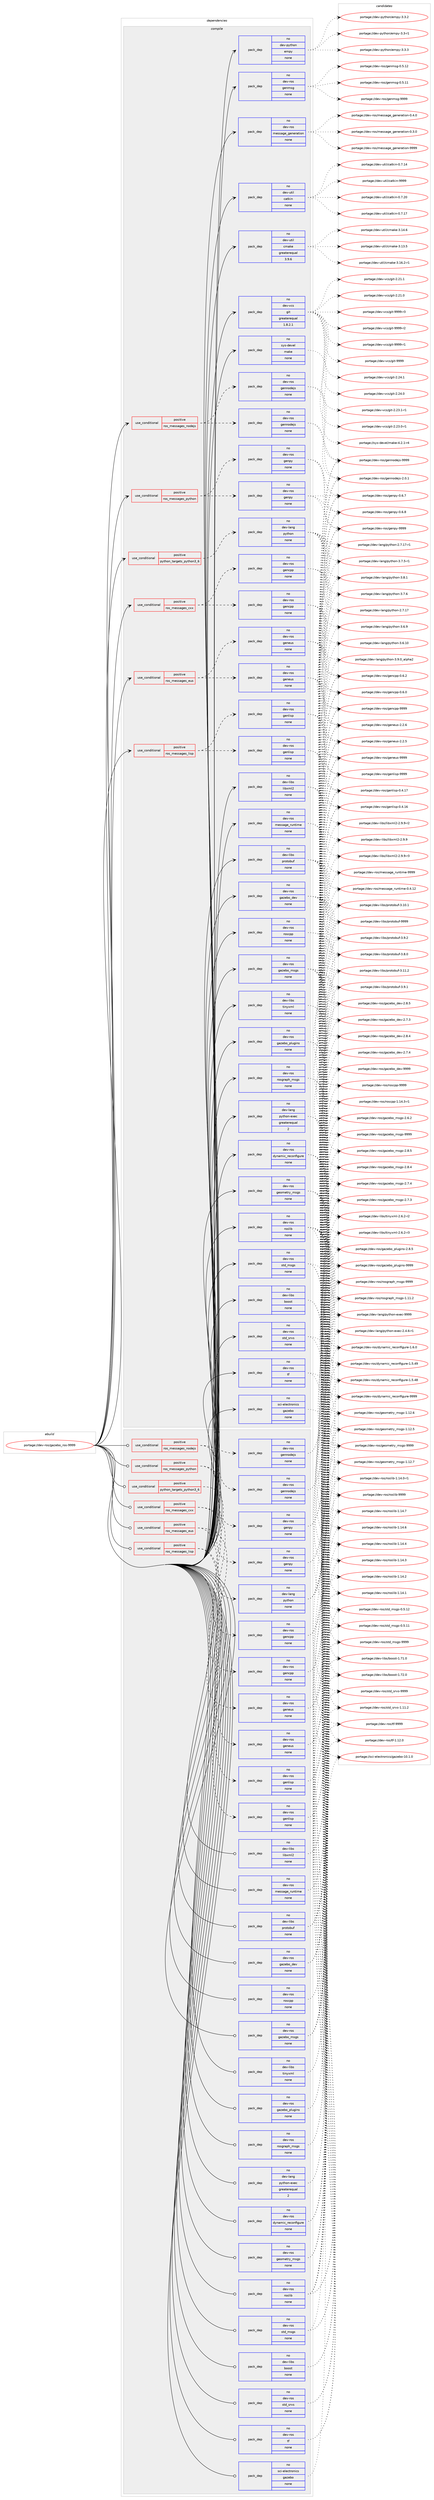 digraph prolog {

# *************
# Graph options
# *************

newrank=true;
concentrate=true;
compound=true;
graph [rankdir=LR,fontname=Helvetica,fontsize=10,ranksep=1.5];#, ranksep=2.5, nodesep=0.2];
edge  [arrowhead=vee];
node  [fontname=Helvetica,fontsize=10];

# **********
# The ebuild
# **********

subgraph cluster_leftcol {
color=gray;
label=<<i>ebuild</i>>;
id [label="portage://dev-ros/gazebo_ros-9999", color=red, width=4, href="../dev-ros/gazebo_ros-9999.svg"];
}

# ****************
# The dependencies
# ****************

subgraph cluster_midcol {
color=gray;
label=<<i>dependencies</i>>;
subgraph cluster_compile {
fillcolor="#eeeeee";
style=filled;
label=<<i>compile</i>>;
subgraph cond100635 {
dependency403681 [label=<<TABLE BORDER="0" CELLBORDER="1" CELLSPACING="0" CELLPADDING="4"><TR><TD ROWSPAN="3" CELLPADDING="10">use_conditional</TD></TR><TR><TD>positive</TD></TR><TR><TD>python_targets_python3_6</TD></TR></TABLE>>, shape=none, color=red];
subgraph pack298193 {
dependency403682 [label=<<TABLE BORDER="0" CELLBORDER="1" CELLSPACING="0" CELLPADDING="4" WIDTH="220"><TR><TD ROWSPAN="6" CELLPADDING="30">pack_dep</TD></TR><TR><TD WIDTH="110">no</TD></TR><TR><TD>dev-lang</TD></TR><TR><TD>python</TD></TR><TR><TD>none</TD></TR><TR><TD></TD></TR></TABLE>>, shape=none, color=blue];
}
dependency403681:e -> dependency403682:w [weight=20,style="dashed",arrowhead="vee"];
}
id:e -> dependency403681:w [weight=20,style="solid",arrowhead="vee"];
subgraph cond100636 {
dependency403683 [label=<<TABLE BORDER="0" CELLBORDER="1" CELLSPACING="0" CELLPADDING="4"><TR><TD ROWSPAN="3" CELLPADDING="10">use_conditional</TD></TR><TR><TD>positive</TD></TR><TR><TD>ros_messages_cxx</TD></TR></TABLE>>, shape=none, color=red];
subgraph pack298194 {
dependency403684 [label=<<TABLE BORDER="0" CELLBORDER="1" CELLSPACING="0" CELLPADDING="4" WIDTH="220"><TR><TD ROWSPAN="6" CELLPADDING="30">pack_dep</TD></TR><TR><TD WIDTH="110">no</TD></TR><TR><TD>dev-ros</TD></TR><TR><TD>gencpp</TD></TR><TR><TD>none</TD></TR><TR><TD></TD></TR></TABLE>>, shape=none, color=blue];
}
dependency403683:e -> dependency403684:w [weight=20,style="dashed",arrowhead="vee"];
subgraph pack298195 {
dependency403685 [label=<<TABLE BORDER="0" CELLBORDER="1" CELLSPACING="0" CELLPADDING="4" WIDTH="220"><TR><TD ROWSPAN="6" CELLPADDING="30">pack_dep</TD></TR><TR><TD WIDTH="110">no</TD></TR><TR><TD>dev-ros</TD></TR><TR><TD>gencpp</TD></TR><TR><TD>none</TD></TR><TR><TD></TD></TR></TABLE>>, shape=none, color=blue];
}
dependency403683:e -> dependency403685:w [weight=20,style="dashed",arrowhead="vee"];
}
id:e -> dependency403683:w [weight=20,style="solid",arrowhead="vee"];
subgraph cond100637 {
dependency403686 [label=<<TABLE BORDER="0" CELLBORDER="1" CELLSPACING="0" CELLPADDING="4"><TR><TD ROWSPAN="3" CELLPADDING="10">use_conditional</TD></TR><TR><TD>positive</TD></TR><TR><TD>ros_messages_eus</TD></TR></TABLE>>, shape=none, color=red];
subgraph pack298196 {
dependency403687 [label=<<TABLE BORDER="0" CELLBORDER="1" CELLSPACING="0" CELLPADDING="4" WIDTH="220"><TR><TD ROWSPAN="6" CELLPADDING="30">pack_dep</TD></TR><TR><TD WIDTH="110">no</TD></TR><TR><TD>dev-ros</TD></TR><TR><TD>geneus</TD></TR><TR><TD>none</TD></TR><TR><TD></TD></TR></TABLE>>, shape=none, color=blue];
}
dependency403686:e -> dependency403687:w [weight=20,style="dashed",arrowhead="vee"];
subgraph pack298197 {
dependency403688 [label=<<TABLE BORDER="0" CELLBORDER="1" CELLSPACING="0" CELLPADDING="4" WIDTH="220"><TR><TD ROWSPAN="6" CELLPADDING="30">pack_dep</TD></TR><TR><TD WIDTH="110">no</TD></TR><TR><TD>dev-ros</TD></TR><TR><TD>geneus</TD></TR><TR><TD>none</TD></TR><TR><TD></TD></TR></TABLE>>, shape=none, color=blue];
}
dependency403686:e -> dependency403688:w [weight=20,style="dashed",arrowhead="vee"];
}
id:e -> dependency403686:w [weight=20,style="solid",arrowhead="vee"];
subgraph cond100638 {
dependency403689 [label=<<TABLE BORDER="0" CELLBORDER="1" CELLSPACING="0" CELLPADDING="4"><TR><TD ROWSPAN="3" CELLPADDING="10">use_conditional</TD></TR><TR><TD>positive</TD></TR><TR><TD>ros_messages_lisp</TD></TR></TABLE>>, shape=none, color=red];
subgraph pack298198 {
dependency403690 [label=<<TABLE BORDER="0" CELLBORDER="1" CELLSPACING="0" CELLPADDING="4" WIDTH="220"><TR><TD ROWSPAN="6" CELLPADDING="30">pack_dep</TD></TR><TR><TD WIDTH="110">no</TD></TR><TR><TD>dev-ros</TD></TR><TR><TD>genlisp</TD></TR><TR><TD>none</TD></TR><TR><TD></TD></TR></TABLE>>, shape=none, color=blue];
}
dependency403689:e -> dependency403690:w [weight=20,style="dashed",arrowhead="vee"];
subgraph pack298199 {
dependency403691 [label=<<TABLE BORDER="0" CELLBORDER="1" CELLSPACING="0" CELLPADDING="4" WIDTH="220"><TR><TD ROWSPAN="6" CELLPADDING="30">pack_dep</TD></TR><TR><TD WIDTH="110">no</TD></TR><TR><TD>dev-ros</TD></TR><TR><TD>genlisp</TD></TR><TR><TD>none</TD></TR><TR><TD></TD></TR></TABLE>>, shape=none, color=blue];
}
dependency403689:e -> dependency403691:w [weight=20,style="dashed",arrowhead="vee"];
}
id:e -> dependency403689:w [weight=20,style="solid",arrowhead="vee"];
subgraph cond100639 {
dependency403692 [label=<<TABLE BORDER="0" CELLBORDER="1" CELLSPACING="0" CELLPADDING="4"><TR><TD ROWSPAN="3" CELLPADDING="10">use_conditional</TD></TR><TR><TD>positive</TD></TR><TR><TD>ros_messages_nodejs</TD></TR></TABLE>>, shape=none, color=red];
subgraph pack298200 {
dependency403693 [label=<<TABLE BORDER="0" CELLBORDER="1" CELLSPACING="0" CELLPADDING="4" WIDTH="220"><TR><TD ROWSPAN="6" CELLPADDING="30">pack_dep</TD></TR><TR><TD WIDTH="110">no</TD></TR><TR><TD>dev-ros</TD></TR><TR><TD>gennodejs</TD></TR><TR><TD>none</TD></TR><TR><TD></TD></TR></TABLE>>, shape=none, color=blue];
}
dependency403692:e -> dependency403693:w [weight=20,style="dashed",arrowhead="vee"];
subgraph pack298201 {
dependency403694 [label=<<TABLE BORDER="0" CELLBORDER="1" CELLSPACING="0" CELLPADDING="4" WIDTH="220"><TR><TD ROWSPAN="6" CELLPADDING="30">pack_dep</TD></TR><TR><TD WIDTH="110">no</TD></TR><TR><TD>dev-ros</TD></TR><TR><TD>gennodejs</TD></TR><TR><TD>none</TD></TR><TR><TD></TD></TR></TABLE>>, shape=none, color=blue];
}
dependency403692:e -> dependency403694:w [weight=20,style="dashed",arrowhead="vee"];
}
id:e -> dependency403692:w [weight=20,style="solid",arrowhead="vee"];
subgraph cond100640 {
dependency403695 [label=<<TABLE BORDER="0" CELLBORDER="1" CELLSPACING="0" CELLPADDING="4"><TR><TD ROWSPAN="3" CELLPADDING="10">use_conditional</TD></TR><TR><TD>positive</TD></TR><TR><TD>ros_messages_python</TD></TR></TABLE>>, shape=none, color=red];
subgraph pack298202 {
dependency403696 [label=<<TABLE BORDER="0" CELLBORDER="1" CELLSPACING="0" CELLPADDING="4" WIDTH="220"><TR><TD ROWSPAN="6" CELLPADDING="30">pack_dep</TD></TR><TR><TD WIDTH="110">no</TD></TR><TR><TD>dev-ros</TD></TR><TR><TD>genpy</TD></TR><TR><TD>none</TD></TR><TR><TD></TD></TR></TABLE>>, shape=none, color=blue];
}
dependency403695:e -> dependency403696:w [weight=20,style="dashed",arrowhead="vee"];
subgraph pack298203 {
dependency403697 [label=<<TABLE BORDER="0" CELLBORDER="1" CELLSPACING="0" CELLPADDING="4" WIDTH="220"><TR><TD ROWSPAN="6" CELLPADDING="30">pack_dep</TD></TR><TR><TD WIDTH="110">no</TD></TR><TR><TD>dev-ros</TD></TR><TR><TD>genpy</TD></TR><TR><TD>none</TD></TR><TR><TD></TD></TR></TABLE>>, shape=none, color=blue];
}
dependency403695:e -> dependency403697:w [weight=20,style="dashed",arrowhead="vee"];
}
id:e -> dependency403695:w [weight=20,style="solid",arrowhead="vee"];
subgraph pack298204 {
dependency403698 [label=<<TABLE BORDER="0" CELLBORDER="1" CELLSPACING="0" CELLPADDING="4" WIDTH="220"><TR><TD ROWSPAN="6" CELLPADDING="30">pack_dep</TD></TR><TR><TD WIDTH="110">no</TD></TR><TR><TD>dev-lang</TD></TR><TR><TD>python-exec</TD></TR><TR><TD>greaterequal</TD></TR><TR><TD>2</TD></TR></TABLE>>, shape=none, color=blue];
}
id:e -> dependency403698:w [weight=20,style="solid",arrowhead="vee"];
subgraph pack298205 {
dependency403699 [label=<<TABLE BORDER="0" CELLBORDER="1" CELLSPACING="0" CELLPADDING="4" WIDTH="220"><TR><TD ROWSPAN="6" CELLPADDING="30">pack_dep</TD></TR><TR><TD WIDTH="110">no</TD></TR><TR><TD>dev-libs</TD></TR><TR><TD>boost</TD></TR><TR><TD>none</TD></TR><TR><TD></TD></TR></TABLE>>, shape=none, color=blue];
}
id:e -> dependency403699:w [weight=20,style="solid",arrowhead="vee"];
subgraph pack298206 {
dependency403700 [label=<<TABLE BORDER="0" CELLBORDER="1" CELLSPACING="0" CELLPADDING="4" WIDTH="220"><TR><TD ROWSPAN="6" CELLPADDING="30">pack_dep</TD></TR><TR><TD WIDTH="110">no</TD></TR><TR><TD>dev-libs</TD></TR><TR><TD>libxml2</TD></TR><TR><TD>none</TD></TR><TR><TD></TD></TR></TABLE>>, shape=none, color=blue];
}
id:e -> dependency403700:w [weight=20,style="solid",arrowhead="vee"];
subgraph pack298207 {
dependency403701 [label=<<TABLE BORDER="0" CELLBORDER="1" CELLSPACING="0" CELLPADDING="4" WIDTH="220"><TR><TD ROWSPAN="6" CELLPADDING="30">pack_dep</TD></TR><TR><TD WIDTH="110">no</TD></TR><TR><TD>dev-libs</TD></TR><TR><TD>protobuf</TD></TR><TR><TD>none</TD></TR><TR><TD></TD></TR></TABLE>>, shape=none, color=blue];
}
id:e -> dependency403701:w [weight=20,style="solid",arrowhead="vee"];
subgraph pack298208 {
dependency403702 [label=<<TABLE BORDER="0" CELLBORDER="1" CELLSPACING="0" CELLPADDING="4" WIDTH="220"><TR><TD ROWSPAN="6" CELLPADDING="30">pack_dep</TD></TR><TR><TD WIDTH="110">no</TD></TR><TR><TD>dev-libs</TD></TR><TR><TD>tinyxml</TD></TR><TR><TD>none</TD></TR><TR><TD></TD></TR></TABLE>>, shape=none, color=blue];
}
id:e -> dependency403702:w [weight=20,style="solid",arrowhead="vee"];
subgraph pack298209 {
dependency403703 [label=<<TABLE BORDER="0" CELLBORDER="1" CELLSPACING="0" CELLPADDING="4" WIDTH="220"><TR><TD ROWSPAN="6" CELLPADDING="30">pack_dep</TD></TR><TR><TD WIDTH="110">no</TD></TR><TR><TD>dev-python</TD></TR><TR><TD>empy</TD></TR><TR><TD>none</TD></TR><TR><TD></TD></TR></TABLE>>, shape=none, color=blue];
}
id:e -> dependency403703:w [weight=20,style="solid",arrowhead="vee"];
subgraph pack298210 {
dependency403704 [label=<<TABLE BORDER="0" CELLBORDER="1" CELLSPACING="0" CELLPADDING="4" WIDTH="220"><TR><TD ROWSPAN="6" CELLPADDING="30">pack_dep</TD></TR><TR><TD WIDTH="110">no</TD></TR><TR><TD>dev-ros</TD></TR><TR><TD>dynamic_reconfigure</TD></TR><TR><TD>none</TD></TR><TR><TD></TD></TR></TABLE>>, shape=none, color=blue];
}
id:e -> dependency403704:w [weight=20,style="solid",arrowhead="vee"];
subgraph pack298211 {
dependency403705 [label=<<TABLE BORDER="0" CELLBORDER="1" CELLSPACING="0" CELLPADDING="4" WIDTH="220"><TR><TD ROWSPAN="6" CELLPADDING="30">pack_dep</TD></TR><TR><TD WIDTH="110">no</TD></TR><TR><TD>dev-ros</TD></TR><TR><TD>gazebo_dev</TD></TR><TR><TD>none</TD></TR><TR><TD></TD></TR></TABLE>>, shape=none, color=blue];
}
id:e -> dependency403705:w [weight=20,style="solid",arrowhead="vee"];
subgraph pack298212 {
dependency403706 [label=<<TABLE BORDER="0" CELLBORDER="1" CELLSPACING="0" CELLPADDING="4" WIDTH="220"><TR><TD ROWSPAN="6" CELLPADDING="30">pack_dep</TD></TR><TR><TD WIDTH="110">no</TD></TR><TR><TD>dev-ros</TD></TR><TR><TD>gazebo_msgs</TD></TR><TR><TD>none</TD></TR><TR><TD></TD></TR></TABLE>>, shape=none, color=blue];
}
id:e -> dependency403706:w [weight=20,style="solid",arrowhead="vee"];
subgraph pack298213 {
dependency403707 [label=<<TABLE BORDER="0" CELLBORDER="1" CELLSPACING="0" CELLPADDING="4" WIDTH="220"><TR><TD ROWSPAN="6" CELLPADDING="30">pack_dep</TD></TR><TR><TD WIDTH="110">no</TD></TR><TR><TD>dev-ros</TD></TR><TR><TD>gazebo_plugins</TD></TR><TR><TD>none</TD></TR><TR><TD></TD></TR></TABLE>>, shape=none, color=blue];
}
id:e -> dependency403707:w [weight=20,style="solid",arrowhead="vee"];
subgraph pack298214 {
dependency403708 [label=<<TABLE BORDER="0" CELLBORDER="1" CELLSPACING="0" CELLPADDING="4" WIDTH="220"><TR><TD ROWSPAN="6" CELLPADDING="30">pack_dep</TD></TR><TR><TD WIDTH="110">no</TD></TR><TR><TD>dev-ros</TD></TR><TR><TD>genmsg</TD></TR><TR><TD>none</TD></TR><TR><TD></TD></TR></TABLE>>, shape=none, color=blue];
}
id:e -> dependency403708:w [weight=20,style="solid",arrowhead="vee"];
subgraph pack298215 {
dependency403709 [label=<<TABLE BORDER="0" CELLBORDER="1" CELLSPACING="0" CELLPADDING="4" WIDTH="220"><TR><TD ROWSPAN="6" CELLPADDING="30">pack_dep</TD></TR><TR><TD WIDTH="110">no</TD></TR><TR><TD>dev-ros</TD></TR><TR><TD>geometry_msgs</TD></TR><TR><TD>none</TD></TR><TR><TD></TD></TR></TABLE>>, shape=none, color=blue];
}
id:e -> dependency403709:w [weight=20,style="solid",arrowhead="vee"];
subgraph pack298216 {
dependency403710 [label=<<TABLE BORDER="0" CELLBORDER="1" CELLSPACING="0" CELLPADDING="4" WIDTH="220"><TR><TD ROWSPAN="6" CELLPADDING="30">pack_dep</TD></TR><TR><TD WIDTH="110">no</TD></TR><TR><TD>dev-ros</TD></TR><TR><TD>message_generation</TD></TR><TR><TD>none</TD></TR><TR><TD></TD></TR></TABLE>>, shape=none, color=blue];
}
id:e -> dependency403710:w [weight=20,style="solid",arrowhead="vee"];
subgraph pack298217 {
dependency403711 [label=<<TABLE BORDER="0" CELLBORDER="1" CELLSPACING="0" CELLPADDING="4" WIDTH="220"><TR><TD ROWSPAN="6" CELLPADDING="30">pack_dep</TD></TR><TR><TD WIDTH="110">no</TD></TR><TR><TD>dev-ros</TD></TR><TR><TD>message_runtime</TD></TR><TR><TD>none</TD></TR><TR><TD></TD></TR></TABLE>>, shape=none, color=blue];
}
id:e -> dependency403711:w [weight=20,style="solid",arrowhead="vee"];
subgraph pack298218 {
dependency403712 [label=<<TABLE BORDER="0" CELLBORDER="1" CELLSPACING="0" CELLPADDING="4" WIDTH="220"><TR><TD ROWSPAN="6" CELLPADDING="30">pack_dep</TD></TR><TR><TD WIDTH="110">no</TD></TR><TR><TD>dev-ros</TD></TR><TR><TD>roscpp</TD></TR><TR><TD>none</TD></TR><TR><TD></TD></TR></TABLE>>, shape=none, color=blue];
}
id:e -> dependency403712:w [weight=20,style="solid",arrowhead="vee"];
subgraph pack298219 {
dependency403713 [label=<<TABLE BORDER="0" CELLBORDER="1" CELLSPACING="0" CELLPADDING="4" WIDTH="220"><TR><TD ROWSPAN="6" CELLPADDING="30">pack_dep</TD></TR><TR><TD WIDTH="110">no</TD></TR><TR><TD>dev-ros</TD></TR><TR><TD>rosgraph_msgs</TD></TR><TR><TD>none</TD></TR><TR><TD></TD></TR></TABLE>>, shape=none, color=blue];
}
id:e -> dependency403713:w [weight=20,style="solid",arrowhead="vee"];
subgraph pack298220 {
dependency403714 [label=<<TABLE BORDER="0" CELLBORDER="1" CELLSPACING="0" CELLPADDING="4" WIDTH="220"><TR><TD ROWSPAN="6" CELLPADDING="30">pack_dep</TD></TR><TR><TD WIDTH="110">no</TD></TR><TR><TD>dev-ros</TD></TR><TR><TD>roslib</TD></TR><TR><TD>none</TD></TR><TR><TD></TD></TR></TABLE>>, shape=none, color=blue];
}
id:e -> dependency403714:w [weight=20,style="solid",arrowhead="vee"];
subgraph pack298221 {
dependency403715 [label=<<TABLE BORDER="0" CELLBORDER="1" CELLSPACING="0" CELLPADDING="4" WIDTH="220"><TR><TD ROWSPAN="6" CELLPADDING="30">pack_dep</TD></TR><TR><TD WIDTH="110">no</TD></TR><TR><TD>dev-ros</TD></TR><TR><TD>std_msgs</TD></TR><TR><TD>none</TD></TR><TR><TD></TD></TR></TABLE>>, shape=none, color=blue];
}
id:e -> dependency403715:w [weight=20,style="solid",arrowhead="vee"];
subgraph pack298222 {
dependency403716 [label=<<TABLE BORDER="0" CELLBORDER="1" CELLSPACING="0" CELLPADDING="4" WIDTH="220"><TR><TD ROWSPAN="6" CELLPADDING="30">pack_dep</TD></TR><TR><TD WIDTH="110">no</TD></TR><TR><TD>dev-ros</TD></TR><TR><TD>std_srvs</TD></TR><TR><TD>none</TD></TR><TR><TD></TD></TR></TABLE>>, shape=none, color=blue];
}
id:e -> dependency403716:w [weight=20,style="solid",arrowhead="vee"];
subgraph pack298223 {
dependency403717 [label=<<TABLE BORDER="0" CELLBORDER="1" CELLSPACING="0" CELLPADDING="4" WIDTH="220"><TR><TD ROWSPAN="6" CELLPADDING="30">pack_dep</TD></TR><TR><TD WIDTH="110">no</TD></TR><TR><TD>dev-ros</TD></TR><TR><TD>tf</TD></TR><TR><TD>none</TD></TR><TR><TD></TD></TR></TABLE>>, shape=none, color=blue];
}
id:e -> dependency403717:w [weight=20,style="solid",arrowhead="vee"];
subgraph pack298224 {
dependency403718 [label=<<TABLE BORDER="0" CELLBORDER="1" CELLSPACING="0" CELLPADDING="4" WIDTH="220"><TR><TD ROWSPAN="6" CELLPADDING="30">pack_dep</TD></TR><TR><TD WIDTH="110">no</TD></TR><TR><TD>dev-util</TD></TR><TR><TD>catkin</TD></TR><TR><TD>none</TD></TR><TR><TD></TD></TR></TABLE>>, shape=none, color=blue];
}
id:e -> dependency403718:w [weight=20,style="solid",arrowhead="vee"];
subgraph pack298225 {
dependency403719 [label=<<TABLE BORDER="0" CELLBORDER="1" CELLSPACING="0" CELLPADDING="4" WIDTH="220"><TR><TD ROWSPAN="6" CELLPADDING="30">pack_dep</TD></TR><TR><TD WIDTH="110">no</TD></TR><TR><TD>dev-util</TD></TR><TR><TD>cmake</TD></TR><TR><TD>greaterequal</TD></TR><TR><TD>3.9.6</TD></TR></TABLE>>, shape=none, color=blue];
}
id:e -> dependency403719:w [weight=20,style="solid",arrowhead="vee"];
subgraph pack298226 {
dependency403720 [label=<<TABLE BORDER="0" CELLBORDER="1" CELLSPACING="0" CELLPADDING="4" WIDTH="220"><TR><TD ROWSPAN="6" CELLPADDING="30">pack_dep</TD></TR><TR><TD WIDTH="110">no</TD></TR><TR><TD>dev-vcs</TD></TR><TR><TD>git</TD></TR><TR><TD>greaterequal</TD></TR><TR><TD>1.8.2.1</TD></TR></TABLE>>, shape=none, color=blue];
}
id:e -> dependency403720:w [weight=20,style="solid",arrowhead="vee"];
subgraph pack298227 {
dependency403721 [label=<<TABLE BORDER="0" CELLBORDER="1" CELLSPACING="0" CELLPADDING="4" WIDTH="220"><TR><TD ROWSPAN="6" CELLPADDING="30">pack_dep</TD></TR><TR><TD WIDTH="110">no</TD></TR><TR><TD>sci-electronics</TD></TR><TR><TD>gazebo</TD></TR><TR><TD>none</TD></TR><TR><TD></TD></TR></TABLE>>, shape=none, color=blue];
}
id:e -> dependency403721:w [weight=20,style="solid",arrowhead="vee"];
subgraph pack298228 {
dependency403722 [label=<<TABLE BORDER="0" CELLBORDER="1" CELLSPACING="0" CELLPADDING="4" WIDTH="220"><TR><TD ROWSPAN="6" CELLPADDING="30">pack_dep</TD></TR><TR><TD WIDTH="110">no</TD></TR><TR><TD>sys-devel</TD></TR><TR><TD>make</TD></TR><TR><TD>none</TD></TR><TR><TD></TD></TR></TABLE>>, shape=none, color=blue];
}
id:e -> dependency403722:w [weight=20,style="solid",arrowhead="vee"];
}
subgraph cluster_compileandrun {
fillcolor="#eeeeee";
style=filled;
label=<<i>compile and run</i>>;
}
subgraph cluster_run {
fillcolor="#eeeeee";
style=filled;
label=<<i>run</i>>;
subgraph cond100641 {
dependency403723 [label=<<TABLE BORDER="0" CELLBORDER="1" CELLSPACING="0" CELLPADDING="4"><TR><TD ROWSPAN="3" CELLPADDING="10">use_conditional</TD></TR><TR><TD>positive</TD></TR><TR><TD>python_targets_python3_6</TD></TR></TABLE>>, shape=none, color=red];
subgraph pack298229 {
dependency403724 [label=<<TABLE BORDER="0" CELLBORDER="1" CELLSPACING="0" CELLPADDING="4" WIDTH="220"><TR><TD ROWSPAN="6" CELLPADDING="30">pack_dep</TD></TR><TR><TD WIDTH="110">no</TD></TR><TR><TD>dev-lang</TD></TR><TR><TD>python</TD></TR><TR><TD>none</TD></TR><TR><TD></TD></TR></TABLE>>, shape=none, color=blue];
}
dependency403723:e -> dependency403724:w [weight=20,style="dashed",arrowhead="vee"];
}
id:e -> dependency403723:w [weight=20,style="solid",arrowhead="odot"];
subgraph cond100642 {
dependency403725 [label=<<TABLE BORDER="0" CELLBORDER="1" CELLSPACING="0" CELLPADDING="4"><TR><TD ROWSPAN="3" CELLPADDING="10">use_conditional</TD></TR><TR><TD>positive</TD></TR><TR><TD>ros_messages_cxx</TD></TR></TABLE>>, shape=none, color=red];
subgraph pack298230 {
dependency403726 [label=<<TABLE BORDER="0" CELLBORDER="1" CELLSPACING="0" CELLPADDING="4" WIDTH="220"><TR><TD ROWSPAN="6" CELLPADDING="30">pack_dep</TD></TR><TR><TD WIDTH="110">no</TD></TR><TR><TD>dev-ros</TD></TR><TR><TD>gencpp</TD></TR><TR><TD>none</TD></TR><TR><TD></TD></TR></TABLE>>, shape=none, color=blue];
}
dependency403725:e -> dependency403726:w [weight=20,style="dashed",arrowhead="vee"];
subgraph pack298231 {
dependency403727 [label=<<TABLE BORDER="0" CELLBORDER="1" CELLSPACING="0" CELLPADDING="4" WIDTH="220"><TR><TD ROWSPAN="6" CELLPADDING="30">pack_dep</TD></TR><TR><TD WIDTH="110">no</TD></TR><TR><TD>dev-ros</TD></TR><TR><TD>gencpp</TD></TR><TR><TD>none</TD></TR><TR><TD></TD></TR></TABLE>>, shape=none, color=blue];
}
dependency403725:e -> dependency403727:w [weight=20,style="dashed",arrowhead="vee"];
}
id:e -> dependency403725:w [weight=20,style="solid",arrowhead="odot"];
subgraph cond100643 {
dependency403728 [label=<<TABLE BORDER="0" CELLBORDER="1" CELLSPACING="0" CELLPADDING="4"><TR><TD ROWSPAN="3" CELLPADDING="10">use_conditional</TD></TR><TR><TD>positive</TD></TR><TR><TD>ros_messages_eus</TD></TR></TABLE>>, shape=none, color=red];
subgraph pack298232 {
dependency403729 [label=<<TABLE BORDER="0" CELLBORDER="1" CELLSPACING="0" CELLPADDING="4" WIDTH="220"><TR><TD ROWSPAN="6" CELLPADDING="30">pack_dep</TD></TR><TR><TD WIDTH="110">no</TD></TR><TR><TD>dev-ros</TD></TR><TR><TD>geneus</TD></TR><TR><TD>none</TD></TR><TR><TD></TD></TR></TABLE>>, shape=none, color=blue];
}
dependency403728:e -> dependency403729:w [weight=20,style="dashed",arrowhead="vee"];
subgraph pack298233 {
dependency403730 [label=<<TABLE BORDER="0" CELLBORDER="1" CELLSPACING="0" CELLPADDING="4" WIDTH="220"><TR><TD ROWSPAN="6" CELLPADDING="30">pack_dep</TD></TR><TR><TD WIDTH="110">no</TD></TR><TR><TD>dev-ros</TD></TR><TR><TD>geneus</TD></TR><TR><TD>none</TD></TR><TR><TD></TD></TR></TABLE>>, shape=none, color=blue];
}
dependency403728:e -> dependency403730:w [weight=20,style="dashed",arrowhead="vee"];
}
id:e -> dependency403728:w [weight=20,style="solid",arrowhead="odot"];
subgraph cond100644 {
dependency403731 [label=<<TABLE BORDER="0" CELLBORDER="1" CELLSPACING="0" CELLPADDING="4"><TR><TD ROWSPAN="3" CELLPADDING="10">use_conditional</TD></TR><TR><TD>positive</TD></TR><TR><TD>ros_messages_lisp</TD></TR></TABLE>>, shape=none, color=red];
subgraph pack298234 {
dependency403732 [label=<<TABLE BORDER="0" CELLBORDER="1" CELLSPACING="0" CELLPADDING="4" WIDTH="220"><TR><TD ROWSPAN="6" CELLPADDING="30">pack_dep</TD></TR><TR><TD WIDTH="110">no</TD></TR><TR><TD>dev-ros</TD></TR><TR><TD>genlisp</TD></TR><TR><TD>none</TD></TR><TR><TD></TD></TR></TABLE>>, shape=none, color=blue];
}
dependency403731:e -> dependency403732:w [weight=20,style="dashed",arrowhead="vee"];
subgraph pack298235 {
dependency403733 [label=<<TABLE BORDER="0" CELLBORDER="1" CELLSPACING="0" CELLPADDING="4" WIDTH="220"><TR><TD ROWSPAN="6" CELLPADDING="30">pack_dep</TD></TR><TR><TD WIDTH="110">no</TD></TR><TR><TD>dev-ros</TD></TR><TR><TD>genlisp</TD></TR><TR><TD>none</TD></TR><TR><TD></TD></TR></TABLE>>, shape=none, color=blue];
}
dependency403731:e -> dependency403733:w [weight=20,style="dashed",arrowhead="vee"];
}
id:e -> dependency403731:w [weight=20,style="solid",arrowhead="odot"];
subgraph cond100645 {
dependency403734 [label=<<TABLE BORDER="0" CELLBORDER="1" CELLSPACING="0" CELLPADDING="4"><TR><TD ROWSPAN="3" CELLPADDING="10">use_conditional</TD></TR><TR><TD>positive</TD></TR><TR><TD>ros_messages_nodejs</TD></TR></TABLE>>, shape=none, color=red];
subgraph pack298236 {
dependency403735 [label=<<TABLE BORDER="0" CELLBORDER="1" CELLSPACING="0" CELLPADDING="4" WIDTH="220"><TR><TD ROWSPAN="6" CELLPADDING="30">pack_dep</TD></TR><TR><TD WIDTH="110">no</TD></TR><TR><TD>dev-ros</TD></TR><TR><TD>gennodejs</TD></TR><TR><TD>none</TD></TR><TR><TD></TD></TR></TABLE>>, shape=none, color=blue];
}
dependency403734:e -> dependency403735:w [weight=20,style="dashed",arrowhead="vee"];
subgraph pack298237 {
dependency403736 [label=<<TABLE BORDER="0" CELLBORDER="1" CELLSPACING="0" CELLPADDING="4" WIDTH="220"><TR><TD ROWSPAN="6" CELLPADDING="30">pack_dep</TD></TR><TR><TD WIDTH="110">no</TD></TR><TR><TD>dev-ros</TD></TR><TR><TD>gennodejs</TD></TR><TR><TD>none</TD></TR><TR><TD></TD></TR></TABLE>>, shape=none, color=blue];
}
dependency403734:e -> dependency403736:w [weight=20,style="dashed",arrowhead="vee"];
}
id:e -> dependency403734:w [weight=20,style="solid",arrowhead="odot"];
subgraph cond100646 {
dependency403737 [label=<<TABLE BORDER="0" CELLBORDER="1" CELLSPACING="0" CELLPADDING="4"><TR><TD ROWSPAN="3" CELLPADDING="10">use_conditional</TD></TR><TR><TD>positive</TD></TR><TR><TD>ros_messages_python</TD></TR></TABLE>>, shape=none, color=red];
subgraph pack298238 {
dependency403738 [label=<<TABLE BORDER="0" CELLBORDER="1" CELLSPACING="0" CELLPADDING="4" WIDTH="220"><TR><TD ROWSPAN="6" CELLPADDING="30">pack_dep</TD></TR><TR><TD WIDTH="110">no</TD></TR><TR><TD>dev-ros</TD></TR><TR><TD>genpy</TD></TR><TR><TD>none</TD></TR><TR><TD></TD></TR></TABLE>>, shape=none, color=blue];
}
dependency403737:e -> dependency403738:w [weight=20,style="dashed",arrowhead="vee"];
subgraph pack298239 {
dependency403739 [label=<<TABLE BORDER="0" CELLBORDER="1" CELLSPACING="0" CELLPADDING="4" WIDTH="220"><TR><TD ROWSPAN="6" CELLPADDING="30">pack_dep</TD></TR><TR><TD WIDTH="110">no</TD></TR><TR><TD>dev-ros</TD></TR><TR><TD>genpy</TD></TR><TR><TD>none</TD></TR><TR><TD></TD></TR></TABLE>>, shape=none, color=blue];
}
dependency403737:e -> dependency403739:w [weight=20,style="dashed",arrowhead="vee"];
}
id:e -> dependency403737:w [weight=20,style="solid",arrowhead="odot"];
subgraph pack298240 {
dependency403740 [label=<<TABLE BORDER="0" CELLBORDER="1" CELLSPACING="0" CELLPADDING="4" WIDTH="220"><TR><TD ROWSPAN="6" CELLPADDING="30">pack_dep</TD></TR><TR><TD WIDTH="110">no</TD></TR><TR><TD>dev-lang</TD></TR><TR><TD>python-exec</TD></TR><TR><TD>greaterequal</TD></TR><TR><TD>2</TD></TR></TABLE>>, shape=none, color=blue];
}
id:e -> dependency403740:w [weight=20,style="solid",arrowhead="odot"];
subgraph pack298241 {
dependency403741 [label=<<TABLE BORDER="0" CELLBORDER="1" CELLSPACING="0" CELLPADDING="4" WIDTH="220"><TR><TD ROWSPAN="6" CELLPADDING="30">pack_dep</TD></TR><TR><TD WIDTH="110">no</TD></TR><TR><TD>dev-libs</TD></TR><TR><TD>boost</TD></TR><TR><TD>none</TD></TR><TR><TD></TD></TR></TABLE>>, shape=none, color=blue];
}
id:e -> dependency403741:w [weight=20,style="solid",arrowhead="odot"];
subgraph pack298242 {
dependency403742 [label=<<TABLE BORDER="0" CELLBORDER="1" CELLSPACING="0" CELLPADDING="4" WIDTH="220"><TR><TD ROWSPAN="6" CELLPADDING="30">pack_dep</TD></TR><TR><TD WIDTH="110">no</TD></TR><TR><TD>dev-libs</TD></TR><TR><TD>libxml2</TD></TR><TR><TD>none</TD></TR><TR><TD></TD></TR></TABLE>>, shape=none, color=blue];
}
id:e -> dependency403742:w [weight=20,style="solid",arrowhead="odot"];
subgraph pack298243 {
dependency403743 [label=<<TABLE BORDER="0" CELLBORDER="1" CELLSPACING="0" CELLPADDING="4" WIDTH="220"><TR><TD ROWSPAN="6" CELLPADDING="30">pack_dep</TD></TR><TR><TD WIDTH="110">no</TD></TR><TR><TD>dev-libs</TD></TR><TR><TD>protobuf</TD></TR><TR><TD>none</TD></TR><TR><TD></TD></TR></TABLE>>, shape=none, color=blue];
}
id:e -> dependency403743:w [weight=20,style="solid",arrowhead="odot"];
subgraph pack298244 {
dependency403744 [label=<<TABLE BORDER="0" CELLBORDER="1" CELLSPACING="0" CELLPADDING="4" WIDTH="220"><TR><TD ROWSPAN="6" CELLPADDING="30">pack_dep</TD></TR><TR><TD WIDTH="110">no</TD></TR><TR><TD>dev-libs</TD></TR><TR><TD>tinyxml</TD></TR><TR><TD>none</TD></TR><TR><TD></TD></TR></TABLE>>, shape=none, color=blue];
}
id:e -> dependency403744:w [weight=20,style="solid",arrowhead="odot"];
subgraph pack298245 {
dependency403745 [label=<<TABLE BORDER="0" CELLBORDER="1" CELLSPACING="0" CELLPADDING="4" WIDTH="220"><TR><TD ROWSPAN="6" CELLPADDING="30">pack_dep</TD></TR><TR><TD WIDTH="110">no</TD></TR><TR><TD>dev-ros</TD></TR><TR><TD>dynamic_reconfigure</TD></TR><TR><TD>none</TD></TR><TR><TD></TD></TR></TABLE>>, shape=none, color=blue];
}
id:e -> dependency403745:w [weight=20,style="solid",arrowhead="odot"];
subgraph pack298246 {
dependency403746 [label=<<TABLE BORDER="0" CELLBORDER="1" CELLSPACING="0" CELLPADDING="4" WIDTH="220"><TR><TD ROWSPAN="6" CELLPADDING="30">pack_dep</TD></TR><TR><TD WIDTH="110">no</TD></TR><TR><TD>dev-ros</TD></TR><TR><TD>gazebo_dev</TD></TR><TR><TD>none</TD></TR><TR><TD></TD></TR></TABLE>>, shape=none, color=blue];
}
id:e -> dependency403746:w [weight=20,style="solid",arrowhead="odot"];
subgraph pack298247 {
dependency403747 [label=<<TABLE BORDER="0" CELLBORDER="1" CELLSPACING="0" CELLPADDING="4" WIDTH="220"><TR><TD ROWSPAN="6" CELLPADDING="30">pack_dep</TD></TR><TR><TD WIDTH="110">no</TD></TR><TR><TD>dev-ros</TD></TR><TR><TD>gazebo_msgs</TD></TR><TR><TD>none</TD></TR><TR><TD></TD></TR></TABLE>>, shape=none, color=blue];
}
id:e -> dependency403747:w [weight=20,style="solid",arrowhead="odot"];
subgraph pack298248 {
dependency403748 [label=<<TABLE BORDER="0" CELLBORDER="1" CELLSPACING="0" CELLPADDING="4" WIDTH="220"><TR><TD ROWSPAN="6" CELLPADDING="30">pack_dep</TD></TR><TR><TD WIDTH="110">no</TD></TR><TR><TD>dev-ros</TD></TR><TR><TD>gazebo_plugins</TD></TR><TR><TD>none</TD></TR><TR><TD></TD></TR></TABLE>>, shape=none, color=blue];
}
id:e -> dependency403748:w [weight=20,style="solid",arrowhead="odot"];
subgraph pack298249 {
dependency403749 [label=<<TABLE BORDER="0" CELLBORDER="1" CELLSPACING="0" CELLPADDING="4" WIDTH="220"><TR><TD ROWSPAN="6" CELLPADDING="30">pack_dep</TD></TR><TR><TD WIDTH="110">no</TD></TR><TR><TD>dev-ros</TD></TR><TR><TD>geometry_msgs</TD></TR><TR><TD>none</TD></TR><TR><TD></TD></TR></TABLE>>, shape=none, color=blue];
}
id:e -> dependency403749:w [weight=20,style="solid",arrowhead="odot"];
subgraph pack298250 {
dependency403750 [label=<<TABLE BORDER="0" CELLBORDER="1" CELLSPACING="0" CELLPADDING="4" WIDTH="220"><TR><TD ROWSPAN="6" CELLPADDING="30">pack_dep</TD></TR><TR><TD WIDTH="110">no</TD></TR><TR><TD>dev-ros</TD></TR><TR><TD>message_runtime</TD></TR><TR><TD>none</TD></TR><TR><TD></TD></TR></TABLE>>, shape=none, color=blue];
}
id:e -> dependency403750:w [weight=20,style="solid",arrowhead="odot"];
subgraph pack298251 {
dependency403751 [label=<<TABLE BORDER="0" CELLBORDER="1" CELLSPACING="0" CELLPADDING="4" WIDTH="220"><TR><TD ROWSPAN="6" CELLPADDING="30">pack_dep</TD></TR><TR><TD WIDTH="110">no</TD></TR><TR><TD>dev-ros</TD></TR><TR><TD>roscpp</TD></TR><TR><TD>none</TD></TR><TR><TD></TD></TR></TABLE>>, shape=none, color=blue];
}
id:e -> dependency403751:w [weight=20,style="solid",arrowhead="odot"];
subgraph pack298252 {
dependency403752 [label=<<TABLE BORDER="0" CELLBORDER="1" CELLSPACING="0" CELLPADDING="4" WIDTH="220"><TR><TD ROWSPAN="6" CELLPADDING="30">pack_dep</TD></TR><TR><TD WIDTH="110">no</TD></TR><TR><TD>dev-ros</TD></TR><TR><TD>rosgraph_msgs</TD></TR><TR><TD>none</TD></TR><TR><TD></TD></TR></TABLE>>, shape=none, color=blue];
}
id:e -> dependency403752:w [weight=20,style="solid",arrowhead="odot"];
subgraph pack298253 {
dependency403753 [label=<<TABLE BORDER="0" CELLBORDER="1" CELLSPACING="0" CELLPADDING="4" WIDTH="220"><TR><TD ROWSPAN="6" CELLPADDING="30">pack_dep</TD></TR><TR><TD WIDTH="110">no</TD></TR><TR><TD>dev-ros</TD></TR><TR><TD>roslib</TD></TR><TR><TD>none</TD></TR><TR><TD></TD></TR></TABLE>>, shape=none, color=blue];
}
id:e -> dependency403753:w [weight=20,style="solid",arrowhead="odot"];
subgraph pack298254 {
dependency403754 [label=<<TABLE BORDER="0" CELLBORDER="1" CELLSPACING="0" CELLPADDING="4" WIDTH="220"><TR><TD ROWSPAN="6" CELLPADDING="30">pack_dep</TD></TR><TR><TD WIDTH="110">no</TD></TR><TR><TD>dev-ros</TD></TR><TR><TD>std_msgs</TD></TR><TR><TD>none</TD></TR><TR><TD></TD></TR></TABLE>>, shape=none, color=blue];
}
id:e -> dependency403754:w [weight=20,style="solid",arrowhead="odot"];
subgraph pack298255 {
dependency403755 [label=<<TABLE BORDER="0" CELLBORDER="1" CELLSPACING="0" CELLPADDING="4" WIDTH="220"><TR><TD ROWSPAN="6" CELLPADDING="30">pack_dep</TD></TR><TR><TD WIDTH="110">no</TD></TR><TR><TD>dev-ros</TD></TR><TR><TD>std_srvs</TD></TR><TR><TD>none</TD></TR><TR><TD></TD></TR></TABLE>>, shape=none, color=blue];
}
id:e -> dependency403755:w [weight=20,style="solid",arrowhead="odot"];
subgraph pack298256 {
dependency403756 [label=<<TABLE BORDER="0" CELLBORDER="1" CELLSPACING="0" CELLPADDING="4" WIDTH="220"><TR><TD ROWSPAN="6" CELLPADDING="30">pack_dep</TD></TR><TR><TD WIDTH="110">no</TD></TR><TR><TD>dev-ros</TD></TR><TR><TD>tf</TD></TR><TR><TD>none</TD></TR><TR><TD></TD></TR></TABLE>>, shape=none, color=blue];
}
id:e -> dependency403756:w [weight=20,style="solid",arrowhead="odot"];
subgraph pack298257 {
dependency403757 [label=<<TABLE BORDER="0" CELLBORDER="1" CELLSPACING="0" CELLPADDING="4" WIDTH="220"><TR><TD ROWSPAN="6" CELLPADDING="30">pack_dep</TD></TR><TR><TD WIDTH="110">no</TD></TR><TR><TD>sci-electronics</TD></TR><TR><TD>gazebo</TD></TR><TR><TD>none</TD></TR><TR><TD></TD></TR></TABLE>>, shape=none, color=blue];
}
id:e -> dependency403757:w [weight=20,style="solid",arrowhead="odot"];
}
}

# **************
# The candidates
# **************

subgraph cluster_choices {
rank=same;
color=gray;
label=<<i>candidates</i>>;

subgraph choice298193 {
color=black;
nodesep=1;
choice10010111845108971101034711212111610411111045514657464895971081121049750 [label="portage://dev-lang/python-3.9.0_alpha2", color=red, width=4,href="../dev-lang/python-3.9.0_alpha2.svg"];
choice100101118451089711010347112121116104111110455146564649 [label="portage://dev-lang/python-3.8.1", color=red, width=4,href="../dev-lang/python-3.8.1.svg"];
choice100101118451089711010347112121116104111110455146554654 [label="portage://dev-lang/python-3.7.6", color=red, width=4,href="../dev-lang/python-3.7.6.svg"];
choice1001011184510897110103471121211161041111104551465546534511449 [label="portage://dev-lang/python-3.7.5-r1", color=red, width=4,href="../dev-lang/python-3.7.5-r1.svg"];
choice100101118451089711010347112121116104111110455146544657 [label="portage://dev-lang/python-3.6.9", color=red, width=4,href="../dev-lang/python-3.6.9.svg"];
choice10010111845108971101034711212111610411111045514654464948 [label="portage://dev-lang/python-3.6.10", color=red, width=4,href="../dev-lang/python-3.6.10.svg"];
choice100101118451089711010347112121116104111110455046554649554511449 [label="portage://dev-lang/python-2.7.17-r1", color=red, width=4,href="../dev-lang/python-2.7.17-r1.svg"];
choice10010111845108971101034711212111610411111045504655464955 [label="portage://dev-lang/python-2.7.17", color=red, width=4,href="../dev-lang/python-2.7.17.svg"];
dependency403682:e -> choice10010111845108971101034711212111610411111045514657464895971081121049750:w [style=dotted,weight="100"];
dependency403682:e -> choice100101118451089711010347112121116104111110455146564649:w [style=dotted,weight="100"];
dependency403682:e -> choice100101118451089711010347112121116104111110455146554654:w [style=dotted,weight="100"];
dependency403682:e -> choice1001011184510897110103471121211161041111104551465546534511449:w [style=dotted,weight="100"];
dependency403682:e -> choice100101118451089711010347112121116104111110455146544657:w [style=dotted,weight="100"];
dependency403682:e -> choice10010111845108971101034711212111610411111045514654464948:w [style=dotted,weight="100"];
dependency403682:e -> choice100101118451089711010347112121116104111110455046554649554511449:w [style=dotted,weight="100"];
dependency403682:e -> choice10010111845108971101034711212111610411111045504655464955:w [style=dotted,weight="100"];
}
subgraph choice298194 {
color=black;
nodesep=1;
choice1001011184511411111547103101110991121124557575757 [label="portage://dev-ros/gencpp-9999", color=red, width=4,href="../dev-ros/gencpp-9999.svg"];
choice100101118451141111154710310111099112112454846544650 [label="portage://dev-ros/gencpp-0.6.2", color=red, width=4,href="../dev-ros/gencpp-0.6.2.svg"];
choice100101118451141111154710310111099112112454846544648 [label="portage://dev-ros/gencpp-0.6.0", color=red, width=4,href="../dev-ros/gencpp-0.6.0.svg"];
dependency403684:e -> choice1001011184511411111547103101110991121124557575757:w [style=dotted,weight="100"];
dependency403684:e -> choice100101118451141111154710310111099112112454846544650:w [style=dotted,weight="100"];
dependency403684:e -> choice100101118451141111154710310111099112112454846544648:w [style=dotted,weight="100"];
}
subgraph choice298195 {
color=black;
nodesep=1;
choice1001011184511411111547103101110991121124557575757 [label="portage://dev-ros/gencpp-9999", color=red, width=4,href="../dev-ros/gencpp-9999.svg"];
choice100101118451141111154710310111099112112454846544650 [label="portage://dev-ros/gencpp-0.6.2", color=red, width=4,href="../dev-ros/gencpp-0.6.2.svg"];
choice100101118451141111154710310111099112112454846544648 [label="portage://dev-ros/gencpp-0.6.0", color=red, width=4,href="../dev-ros/gencpp-0.6.0.svg"];
dependency403685:e -> choice1001011184511411111547103101110991121124557575757:w [style=dotted,weight="100"];
dependency403685:e -> choice100101118451141111154710310111099112112454846544650:w [style=dotted,weight="100"];
dependency403685:e -> choice100101118451141111154710310111099112112454846544648:w [style=dotted,weight="100"];
}
subgraph choice298196 {
color=black;
nodesep=1;
choice10010111845114111115471031011101011171154557575757 [label="portage://dev-ros/geneus-9999", color=red, width=4,href="../dev-ros/geneus-9999.svg"];
choice1001011184511411111547103101110101117115455046504654 [label="portage://dev-ros/geneus-2.2.6", color=red, width=4,href="../dev-ros/geneus-2.2.6.svg"];
choice1001011184511411111547103101110101117115455046504653 [label="portage://dev-ros/geneus-2.2.5", color=red, width=4,href="../dev-ros/geneus-2.2.5.svg"];
dependency403687:e -> choice10010111845114111115471031011101011171154557575757:w [style=dotted,weight="100"];
dependency403687:e -> choice1001011184511411111547103101110101117115455046504654:w [style=dotted,weight="100"];
dependency403687:e -> choice1001011184511411111547103101110101117115455046504653:w [style=dotted,weight="100"];
}
subgraph choice298197 {
color=black;
nodesep=1;
choice10010111845114111115471031011101011171154557575757 [label="portage://dev-ros/geneus-9999", color=red, width=4,href="../dev-ros/geneus-9999.svg"];
choice1001011184511411111547103101110101117115455046504654 [label="portage://dev-ros/geneus-2.2.6", color=red, width=4,href="../dev-ros/geneus-2.2.6.svg"];
choice1001011184511411111547103101110101117115455046504653 [label="portage://dev-ros/geneus-2.2.5", color=red, width=4,href="../dev-ros/geneus-2.2.5.svg"];
dependency403688:e -> choice10010111845114111115471031011101011171154557575757:w [style=dotted,weight="100"];
dependency403688:e -> choice1001011184511411111547103101110101117115455046504654:w [style=dotted,weight="100"];
dependency403688:e -> choice1001011184511411111547103101110101117115455046504653:w [style=dotted,weight="100"];
}
subgraph choice298198 {
color=black;
nodesep=1;
choice10010111845114111115471031011101081051151124557575757 [label="portage://dev-ros/genlisp-9999", color=red, width=4,href="../dev-ros/genlisp-9999.svg"];
choice100101118451141111154710310111010810511511245484652464955 [label="portage://dev-ros/genlisp-0.4.17", color=red, width=4,href="../dev-ros/genlisp-0.4.17.svg"];
choice100101118451141111154710310111010810511511245484652464954 [label="portage://dev-ros/genlisp-0.4.16", color=red, width=4,href="../dev-ros/genlisp-0.4.16.svg"];
dependency403690:e -> choice10010111845114111115471031011101081051151124557575757:w [style=dotted,weight="100"];
dependency403690:e -> choice100101118451141111154710310111010810511511245484652464955:w [style=dotted,weight="100"];
dependency403690:e -> choice100101118451141111154710310111010810511511245484652464954:w [style=dotted,weight="100"];
}
subgraph choice298199 {
color=black;
nodesep=1;
choice10010111845114111115471031011101081051151124557575757 [label="portage://dev-ros/genlisp-9999", color=red, width=4,href="../dev-ros/genlisp-9999.svg"];
choice100101118451141111154710310111010810511511245484652464955 [label="portage://dev-ros/genlisp-0.4.17", color=red, width=4,href="../dev-ros/genlisp-0.4.17.svg"];
choice100101118451141111154710310111010810511511245484652464954 [label="portage://dev-ros/genlisp-0.4.16", color=red, width=4,href="../dev-ros/genlisp-0.4.16.svg"];
dependency403691:e -> choice10010111845114111115471031011101081051151124557575757:w [style=dotted,weight="100"];
dependency403691:e -> choice100101118451141111154710310111010810511511245484652464955:w [style=dotted,weight="100"];
dependency403691:e -> choice100101118451141111154710310111010810511511245484652464954:w [style=dotted,weight="100"];
}
subgraph choice298200 {
color=black;
nodesep=1;
choice10010111845114111115471031011101101111001011061154557575757 [label="portage://dev-ros/gennodejs-9999", color=red, width=4,href="../dev-ros/gennodejs-9999.svg"];
choice1001011184511411111547103101110110111100101106115455046484649 [label="portage://dev-ros/gennodejs-2.0.1", color=red, width=4,href="../dev-ros/gennodejs-2.0.1.svg"];
dependency403693:e -> choice10010111845114111115471031011101101111001011061154557575757:w [style=dotted,weight="100"];
dependency403693:e -> choice1001011184511411111547103101110110111100101106115455046484649:w [style=dotted,weight="100"];
}
subgraph choice298201 {
color=black;
nodesep=1;
choice10010111845114111115471031011101101111001011061154557575757 [label="portage://dev-ros/gennodejs-9999", color=red, width=4,href="../dev-ros/gennodejs-9999.svg"];
choice1001011184511411111547103101110110111100101106115455046484649 [label="portage://dev-ros/gennodejs-2.0.1", color=red, width=4,href="../dev-ros/gennodejs-2.0.1.svg"];
dependency403694:e -> choice10010111845114111115471031011101101111001011061154557575757:w [style=dotted,weight="100"];
dependency403694:e -> choice1001011184511411111547103101110110111100101106115455046484649:w [style=dotted,weight="100"];
}
subgraph choice298202 {
color=black;
nodesep=1;
choice10010111845114111115471031011101121214557575757 [label="portage://dev-ros/genpy-9999", color=red, width=4,href="../dev-ros/genpy-9999.svg"];
choice1001011184511411111547103101110112121454846544656 [label="portage://dev-ros/genpy-0.6.8", color=red, width=4,href="../dev-ros/genpy-0.6.8.svg"];
choice1001011184511411111547103101110112121454846544655 [label="portage://dev-ros/genpy-0.6.7", color=red, width=4,href="../dev-ros/genpy-0.6.7.svg"];
dependency403696:e -> choice10010111845114111115471031011101121214557575757:w [style=dotted,weight="100"];
dependency403696:e -> choice1001011184511411111547103101110112121454846544656:w [style=dotted,weight="100"];
dependency403696:e -> choice1001011184511411111547103101110112121454846544655:w [style=dotted,weight="100"];
}
subgraph choice298203 {
color=black;
nodesep=1;
choice10010111845114111115471031011101121214557575757 [label="portage://dev-ros/genpy-9999", color=red, width=4,href="../dev-ros/genpy-9999.svg"];
choice1001011184511411111547103101110112121454846544656 [label="portage://dev-ros/genpy-0.6.8", color=red, width=4,href="../dev-ros/genpy-0.6.8.svg"];
choice1001011184511411111547103101110112121454846544655 [label="portage://dev-ros/genpy-0.6.7", color=red, width=4,href="../dev-ros/genpy-0.6.7.svg"];
dependency403697:e -> choice10010111845114111115471031011101121214557575757:w [style=dotted,weight="100"];
dependency403697:e -> choice1001011184511411111547103101110112121454846544656:w [style=dotted,weight="100"];
dependency403697:e -> choice1001011184511411111547103101110112121454846544655:w [style=dotted,weight="100"];
}
subgraph choice298204 {
color=black;
nodesep=1;
choice10010111845108971101034711212111610411111045101120101994557575757 [label="portage://dev-lang/python-exec-9999", color=red, width=4,href="../dev-lang/python-exec-9999.svg"];
choice10010111845108971101034711212111610411111045101120101994550465246544511449 [label="portage://dev-lang/python-exec-2.4.6-r1", color=red, width=4,href="../dev-lang/python-exec-2.4.6-r1.svg"];
dependency403698:e -> choice10010111845108971101034711212111610411111045101120101994557575757:w [style=dotted,weight="100"];
dependency403698:e -> choice10010111845108971101034711212111610411111045101120101994550465246544511449:w [style=dotted,weight="100"];
}
subgraph choice298205 {
color=black;
nodesep=1;
choice1001011184510810598115479811111111511645494655504648 [label="portage://dev-libs/boost-1.72.0", color=red, width=4,href="../dev-libs/boost-1.72.0.svg"];
choice1001011184510810598115479811111111511645494655494648 [label="portage://dev-libs/boost-1.71.0", color=red, width=4,href="../dev-libs/boost-1.71.0.svg"];
dependency403699:e -> choice1001011184510810598115479811111111511645494655504648:w [style=dotted,weight="100"];
dependency403699:e -> choice1001011184510810598115479811111111511645494655494648:w [style=dotted,weight="100"];
}
subgraph choice298206 {
color=black;
nodesep=1;
choice10010111845108105981154710810598120109108504550465746574511451 [label="portage://dev-libs/libxml2-2.9.9-r3", color=red, width=4,href="../dev-libs/libxml2-2.9.9-r3.svg"];
choice10010111845108105981154710810598120109108504550465746574511450 [label="portage://dev-libs/libxml2-2.9.9-r2", color=red, width=4,href="../dev-libs/libxml2-2.9.9-r2.svg"];
choice1001011184510810598115471081059812010910850455046574657 [label="portage://dev-libs/libxml2-2.9.9", color=red, width=4,href="../dev-libs/libxml2-2.9.9.svg"];
dependency403700:e -> choice10010111845108105981154710810598120109108504550465746574511451:w [style=dotted,weight="100"];
dependency403700:e -> choice10010111845108105981154710810598120109108504550465746574511450:w [style=dotted,weight="100"];
dependency403700:e -> choice1001011184510810598115471081059812010910850455046574657:w [style=dotted,weight="100"];
}
subgraph choice298207 {
color=black;
nodesep=1;
choice100101118451081059811547112114111116111981171024557575757 [label="portage://dev-libs/protobuf-9999", color=red, width=4,href="../dev-libs/protobuf-9999.svg"];
choice10010111845108105981154711211411111611198117102455146574650 [label="portage://dev-libs/protobuf-3.9.2", color=red, width=4,href="../dev-libs/protobuf-3.9.2.svg"];
choice10010111845108105981154711211411111611198117102455146574649 [label="portage://dev-libs/protobuf-3.9.1", color=red, width=4,href="../dev-libs/protobuf-3.9.1.svg"];
choice10010111845108105981154711211411111611198117102455146564648 [label="portage://dev-libs/protobuf-3.8.0", color=red, width=4,href="../dev-libs/protobuf-3.8.0.svg"];
choice1001011184510810598115471121141111161119811710245514649494650 [label="portage://dev-libs/protobuf-3.11.2", color=red, width=4,href="../dev-libs/protobuf-3.11.2.svg"];
choice1001011184510810598115471121141111161119811710245514649484649 [label="portage://dev-libs/protobuf-3.10.1", color=red, width=4,href="../dev-libs/protobuf-3.10.1.svg"];
dependency403701:e -> choice100101118451081059811547112114111116111981171024557575757:w [style=dotted,weight="100"];
dependency403701:e -> choice10010111845108105981154711211411111611198117102455146574650:w [style=dotted,weight="100"];
dependency403701:e -> choice10010111845108105981154711211411111611198117102455146574649:w [style=dotted,weight="100"];
dependency403701:e -> choice10010111845108105981154711211411111611198117102455146564648:w [style=dotted,weight="100"];
dependency403701:e -> choice1001011184510810598115471121141111161119811710245514649494650:w [style=dotted,weight="100"];
dependency403701:e -> choice1001011184510810598115471121141111161119811710245514649484649:w [style=dotted,weight="100"];
}
subgraph choice298208 {
color=black;
nodesep=1;
choice1001011184510810598115471161051101211201091084550465446504511451 [label="portage://dev-libs/tinyxml-2.6.2-r3", color=red, width=4,href="../dev-libs/tinyxml-2.6.2-r3.svg"];
choice1001011184510810598115471161051101211201091084550465446504511450 [label="portage://dev-libs/tinyxml-2.6.2-r2", color=red, width=4,href="../dev-libs/tinyxml-2.6.2-r2.svg"];
dependency403702:e -> choice1001011184510810598115471161051101211201091084550465446504511451:w [style=dotted,weight="100"];
dependency403702:e -> choice1001011184510810598115471161051101211201091084550465446504511450:w [style=dotted,weight="100"];
}
subgraph choice298209 {
color=black;
nodesep=1;
choice1001011184511212111610411111047101109112121455146514651 [label="portage://dev-python/empy-3.3.3", color=red, width=4,href="../dev-python/empy-3.3.3.svg"];
choice1001011184511212111610411111047101109112121455146514650 [label="portage://dev-python/empy-3.3.2", color=red, width=4,href="../dev-python/empy-3.3.2.svg"];
choice1001011184511212111610411111047101109112121455146514511449 [label="portage://dev-python/empy-3.3-r1", color=red, width=4,href="../dev-python/empy-3.3-r1.svg"];
dependency403703:e -> choice1001011184511212111610411111047101109112121455146514651:w [style=dotted,weight="100"];
dependency403703:e -> choice1001011184511212111610411111047101109112121455146514650:w [style=dotted,weight="100"];
dependency403703:e -> choice1001011184511212111610411111047101109112121455146514511449:w [style=dotted,weight="100"];
}
subgraph choice298210 {
color=black;
nodesep=1;
choice1001011184511411111547100121110971091059995114101991111101021051031171141014557575757 [label="portage://dev-ros/dynamic_reconfigure-9999", color=red, width=4,href="../dev-ros/dynamic_reconfigure-9999.svg"];
choice100101118451141111154710012111097109105999511410199111110102105103117114101454946544648 [label="portage://dev-ros/dynamic_reconfigure-1.6.0", color=red, width=4,href="../dev-ros/dynamic_reconfigure-1.6.0.svg"];
choice10010111845114111115471001211109710910599951141019911111010210510311711410145494653465257 [label="portage://dev-ros/dynamic_reconfigure-1.5.49", color=red, width=4,href="../dev-ros/dynamic_reconfigure-1.5.49.svg"];
choice10010111845114111115471001211109710910599951141019911111010210510311711410145494653465256 [label="portage://dev-ros/dynamic_reconfigure-1.5.48", color=red, width=4,href="../dev-ros/dynamic_reconfigure-1.5.48.svg"];
dependency403704:e -> choice1001011184511411111547100121110971091059995114101991111101021051031171141014557575757:w [style=dotted,weight="100"];
dependency403704:e -> choice100101118451141111154710012111097109105999511410199111110102105103117114101454946544648:w [style=dotted,weight="100"];
dependency403704:e -> choice10010111845114111115471001211109710910599951141019911111010210510311711410145494653465257:w [style=dotted,weight="100"];
dependency403704:e -> choice10010111845114111115471001211109710910599951141019911111010210510311711410145494653465256:w [style=dotted,weight="100"];
}
subgraph choice298211 {
color=black;
nodesep=1;
choice10010111845114111115471039712210198111951001011184557575757 [label="portage://dev-ros/gazebo_dev-9999", color=red, width=4,href="../dev-ros/gazebo_dev-9999.svg"];
choice1001011184511411111547103971221019811195100101118455046564653 [label="portage://dev-ros/gazebo_dev-2.8.5", color=red, width=4,href="../dev-ros/gazebo_dev-2.8.5.svg"];
choice1001011184511411111547103971221019811195100101118455046564652 [label="portage://dev-ros/gazebo_dev-2.8.4", color=red, width=4,href="../dev-ros/gazebo_dev-2.8.4.svg"];
choice1001011184511411111547103971221019811195100101118455046554652 [label="portage://dev-ros/gazebo_dev-2.7.4", color=red, width=4,href="../dev-ros/gazebo_dev-2.7.4.svg"];
choice1001011184511411111547103971221019811195100101118455046554651 [label="portage://dev-ros/gazebo_dev-2.7.3", color=red, width=4,href="../dev-ros/gazebo_dev-2.7.3.svg"];
dependency403705:e -> choice10010111845114111115471039712210198111951001011184557575757:w [style=dotted,weight="100"];
dependency403705:e -> choice1001011184511411111547103971221019811195100101118455046564653:w [style=dotted,weight="100"];
dependency403705:e -> choice1001011184511411111547103971221019811195100101118455046564652:w [style=dotted,weight="100"];
dependency403705:e -> choice1001011184511411111547103971221019811195100101118455046554652:w [style=dotted,weight="100"];
dependency403705:e -> choice1001011184511411111547103971221019811195100101118455046554651:w [style=dotted,weight="100"];
}
subgraph choice298212 {
color=black;
nodesep=1;
choice10010111845114111115471039712210198111951091151031154557575757 [label="portage://dev-ros/gazebo_msgs-9999", color=red, width=4,href="../dev-ros/gazebo_msgs-9999.svg"];
choice1001011184511411111547103971221019811195109115103115455046564653 [label="portage://dev-ros/gazebo_msgs-2.8.5", color=red, width=4,href="../dev-ros/gazebo_msgs-2.8.5.svg"];
choice1001011184511411111547103971221019811195109115103115455046564652 [label="portage://dev-ros/gazebo_msgs-2.8.4", color=red, width=4,href="../dev-ros/gazebo_msgs-2.8.4.svg"];
choice1001011184511411111547103971221019811195109115103115455046554652 [label="portage://dev-ros/gazebo_msgs-2.7.4", color=red, width=4,href="../dev-ros/gazebo_msgs-2.7.4.svg"];
choice1001011184511411111547103971221019811195109115103115455046554651 [label="portage://dev-ros/gazebo_msgs-2.7.3", color=red, width=4,href="../dev-ros/gazebo_msgs-2.7.3.svg"];
choice1001011184511411111547103971221019811195109115103115455046544650 [label="portage://dev-ros/gazebo_msgs-2.6.2", color=red, width=4,href="../dev-ros/gazebo_msgs-2.6.2.svg"];
dependency403706:e -> choice10010111845114111115471039712210198111951091151031154557575757:w [style=dotted,weight="100"];
dependency403706:e -> choice1001011184511411111547103971221019811195109115103115455046564653:w [style=dotted,weight="100"];
dependency403706:e -> choice1001011184511411111547103971221019811195109115103115455046564652:w [style=dotted,weight="100"];
dependency403706:e -> choice1001011184511411111547103971221019811195109115103115455046554652:w [style=dotted,weight="100"];
dependency403706:e -> choice1001011184511411111547103971221019811195109115103115455046554651:w [style=dotted,weight="100"];
dependency403706:e -> choice1001011184511411111547103971221019811195109115103115455046544650:w [style=dotted,weight="100"];
}
subgraph choice298213 {
color=black;
nodesep=1;
choice10010111845114111115471039712210198111951121081171031051101154557575757 [label="portage://dev-ros/gazebo_plugins-9999", color=red, width=4,href="../dev-ros/gazebo_plugins-9999.svg"];
choice1001011184511411111547103971221019811195112108117103105110115455046564653 [label="portage://dev-ros/gazebo_plugins-2.8.5", color=red, width=4,href="../dev-ros/gazebo_plugins-2.8.5.svg"];
dependency403707:e -> choice10010111845114111115471039712210198111951121081171031051101154557575757:w [style=dotted,weight="100"];
dependency403707:e -> choice1001011184511411111547103971221019811195112108117103105110115455046564653:w [style=dotted,weight="100"];
}
subgraph choice298214 {
color=black;
nodesep=1;
choice10010111845114111115471031011101091151034557575757 [label="portage://dev-ros/genmsg-9999", color=red, width=4,href="../dev-ros/genmsg-9999.svg"];
choice100101118451141111154710310111010911510345484653464950 [label="portage://dev-ros/genmsg-0.5.12", color=red, width=4,href="../dev-ros/genmsg-0.5.12.svg"];
choice100101118451141111154710310111010911510345484653464949 [label="portage://dev-ros/genmsg-0.5.11", color=red, width=4,href="../dev-ros/genmsg-0.5.11.svg"];
dependency403708:e -> choice10010111845114111115471031011101091151034557575757:w [style=dotted,weight="100"];
dependency403708:e -> choice100101118451141111154710310111010911510345484653464950:w [style=dotted,weight="100"];
dependency403708:e -> choice100101118451141111154710310111010911510345484653464949:w [style=dotted,weight="100"];
}
subgraph choice298215 {
color=black;
nodesep=1;
choice1001011184511411111547103101111109101116114121951091151031154557575757 [label="portage://dev-ros/geometry_msgs-9999", color=red, width=4,href="../dev-ros/geometry_msgs-9999.svg"];
choice10010111845114111115471031011111091011161141219510911510311545494649504655 [label="portage://dev-ros/geometry_msgs-1.12.7", color=red, width=4,href="../dev-ros/geometry_msgs-1.12.7.svg"];
choice10010111845114111115471031011111091011161141219510911510311545494649504654 [label="portage://dev-ros/geometry_msgs-1.12.6", color=red, width=4,href="../dev-ros/geometry_msgs-1.12.6.svg"];
choice10010111845114111115471031011111091011161141219510911510311545494649504653 [label="portage://dev-ros/geometry_msgs-1.12.5", color=red, width=4,href="../dev-ros/geometry_msgs-1.12.5.svg"];
dependency403709:e -> choice1001011184511411111547103101111109101116114121951091151031154557575757:w [style=dotted,weight="100"];
dependency403709:e -> choice10010111845114111115471031011111091011161141219510911510311545494649504655:w [style=dotted,weight="100"];
dependency403709:e -> choice10010111845114111115471031011111091011161141219510911510311545494649504654:w [style=dotted,weight="100"];
dependency403709:e -> choice10010111845114111115471031011111091011161141219510911510311545494649504653:w [style=dotted,weight="100"];
}
subgraph choice298216 {
color=black;
nodesep=1;
choice10010111845114111115471091011151159710310195103101110101114971161051111104557575757 [label="portage://dev-ros/message_generation-9999", color=red, width=4,href="../dev-ros/message_generation-9999.svg"];
choice1001011184511411111547109101115115971031019510310111010111497116105111110454846524648 [label="portage://dev-ros/message_generation-0.4.0", color=red, width=4,href="../dev-ros/message_generation-0.4.0.svg"];
choice1001011184511411111547109101115115971031019510310111010111497116105111110454846514648 [label="portage://dev-ros/message_generation-0.3.0", color=red, width=4,href="../dev-ros/message_generation-0.3.0.svg"];
dependency403710:e -> choice10010111845114111115471091011151159710310195103101110101114971161051111104557575757:w [style=dotted,weight="100"];
dependency403710:e -> choice1001011184511411111547109101115115971031019510310111010111497116105111110454846524648:w [style=dotted,weight="100"];
dependency403710:e -> choice1001011184511411111547109101115115971031019510310111010111497116105111110454846514648:w [style=dotted,weight="100"];
}
subgraph choice298217 {
color=black;
nodesep=1;
choice100101118451141111154710910111511597103101951141171101161051091014557575757 [label="portage://dev-ros/message_runtime-9999", color=red, width=4,href="../dev-ros/message_runtime-9999.svg"];
choice1001011184511411111547109101115115971031019511411711011610510910145484652464950 [label="portage://dev-ros/message_runtime-0.4.12", color=red, width=4,href="../dev-ros/message_runtime-0.4.12.svg"];
dependency403711:e -> choice100101118451141111154710910111511597103101951141171101161051091014557575757:w [style=dotted,weight="100"];
dependency403711:e -> choice1001011184511411111547109101115115971031019511411711011610510910145484652464950:w [style=dotted,weight="100"];
}
subgraph choice298218 {
color=black;
nodesep=1;
choice1001011184511411111547114111115991121124557575757 [label="portage://dev-ros/roscpp-9999", color=red, width=4,href="../dev-ros/roscpp-9999.svg"];
choice100101118451141111154711411111599112112454946495246514511449 [label="portage://dev-ros/roscpp-1.14.3-r1", color=red, width=4,href="../dev-ros/roscpp-1.14.3-r1.svg"];
dependency403712:e -> choice1001011184511411111547114111115991121124557575757:w [style=dotted,weight="100"];
dependency403712:e -> choice100101118451141111154711411111599112112454946495246514511449:w [style=dotted,weight="100"];
}
subgraph choice298219 {
color=black;
nodesep=1;
choice100101118451141111154711411111510311497112104951091151031154557575757 [label="portage://dev-ros/rosgraph_msgs-9999", color=red, width=4,href="../dev-ros/rosgraph_msgs-9999.svg"];
choice1001011184511411111547114111115103114971121049510911510311545494649494650 [label="portage://dev-ros/rosgraph_msgs-1.11.2", color=red, width=4,href="../dev-ros/rosgraph_msgs-1.11.2.svg"];
dependency403713:e -> choice100101118451141111154711411111510311497112104951091151031154557575757:w [style=dotted,weight="100"];
dependency403713:e -> choice1001011184511411111547114111115103114971121049510911510311545494649494650:w [style=dotted,weight="100"];
}
subgraph choice298220 {
color=black;
nodesep=1;
choice1001011184511411111547114111115108105984557575757 [label="portage://dev-ros/roslib-9999", color=red, width=4,href="../dev-ros/roslib-9999.svg"];
choice10010111845114111115471141111151081059845494649524655 [label="portage://dev-ros/roslib-1.14.7", color=red, width=4,href="../dev-ros/roslib-1.14.7.svg"];
choice10010111845114111115471141111151081059845494649524654 [label="portage://dev-ros/roslib-1.14.6", color=red, width=4,href="../dev-ros/roslib-1.14.6.svg"];
choice10010111845114111115471141111151081059845494649524652 [label="portage://dev-ros/roslib-1.14.4", color=red, width=4,href="../dev-ros/roslib-1.14.4.svg"];
choice10010111845114111115471141111151081059845494649524651 [label="portage://dev-ros/roslib-1.14.3", color=red, width=4,href="../dev-ros/roslib-1.14.3.svg"];
choice10010111845114111115471141111151081059845494649524650 [label="portage://dev-ros/roslib-1.14.2", color=red, width=4,href="../dev-ros/roslib-1.14.2.svg"];
choice10010111845114111115471141111151081059845494649524649 [label="portage://dev-ros/roslib-1.14.1", color=red, width=4,href="../dev-ros/roslib-1.14.1.svg"];
choice100101118451141111154711411111510810598454946495246484511449 [label="portage://dev-ros/roslib-1.14.0-r1", color=red, width=4,href="../dev-ros/roslib-1.14.0-r1.svg"];
dependency403714:e -> choice1001011184511411111547114111115108105984557575757:w [style=dotted,weight="100"];
dependency403714:e -> choice10010111845114111115471141111151081059845494649524655:w [style=dotted,weight="100"];
dependency403714:e -> choice10010111845114111115471141111151081059845494649524654:w [style=dotted,weight="100"];
dependency403714:e -> choice10010111845114111115471141111151081059845494649524652:w [style=dotted,weight="100"];
dependency403714:e -> choice10010111845114111115471141111151081059845494649524651:w [style=dotted,weight="100"];
dependency403714:e -> choice10010111845114111115471141111151081059845494649524650:w [style=dotted,weight="100"];
dependency403714:e -> choice10010111845114111115471141111151081059845494649524649:w [style=dotted,weight="100"];
dependency403714:e -> choice100101118451141111154711411111510810598454946495246484511449:w [style=dotted,weight="100"];
}
subgraph choice298221 {
color=black;
nodesep=1;
choice1001011184511411111547115116100951091151031154557575757 [label="portage://dev-ros/std_msgs-9999", color=red, width=4,href="../dev-ros/std_msgs-9999.svg"];
choice10010111845114111115471151161009510911510311545484653464950 [label="portage://dev-ros/std_msgs-0.5.12", color=red, width=4,href="../dev-ros/std_msgs-0.5.12.svg"];
choice10010111845114111115471151161009510911510311545484653464949 [label="portage://dev-ros/std_msgs-0.5.11", color=red, width=4,href="../dev-ros/std_msgs-0.5.11.svg"];
dependency403715:e -> choice1001011184511411111547115116100951091151031154557575757:w [style=dotted,weight="100"];
dependency403715:e -> choice10010111845114111115471151161009510911510311545484653464950:w [style=dotted,weight="100"];
dependency403715:e -> choice10010111845114111115471151161009510911510311545484653464949:w [style=dotted,weight="100"];
}
subgraph choice298222 {
color=black;
nodesep=1;
choice1001011184511411111547115116100951151141181154557575757 [label="portage://dev-ros/std_srvs-9999", color=red, width=4,href="../dev-ros/std_srvs-9999.svg"];
choice10010111845114111115471151161009511511411811545494649494650 [label="portage://dev-ros/std_srvs-1.11.2", color=red, width=4,href="../dev-ros/std_srvs-1.11.2.svg"];
dependency403716:e -> choice1001011184511411111547115116100951151141181154557575757:w [style=dotted,weight="100"];
dependency403716:e -> choice10010111845114111115471151161009511511411811545494649494650:w [style=dotted,weight="100"];
}
subgraph choice298223 {
color=black;
nodesep=1;
choice10010111845114111115471161024557575757 [label="portage://dev-ros/tf-9999", color=red, width=4,href="../dev-ros/tf-9999.svg"];
choice100101118451141111154711610245494649504648 [label="portage://dev-ros/tf-1.12.0", color=red, width=4,href="../dev-ros/tf-1.12.0.svg"];
dependency403717:e -> choice10010111845114111115471161024557575757:w [style=dotted,weight="100"];
dependency403717:e -> choice100101118451141111154711610245494649504648:w [style=dotted,weight="100"];
}
subgraph choice298224 {
color=black;
nodesep=1;
choice100101118451171161051084799971161071051104557575757 [label="portage://dev-util/catkin-9999", color=red, width=4,href="../dev-util/catkin-9999.svg"];
choice1001011184511711610510847999711610710511045484655465048 [label="portage://dev-util/catkin-0.7.20", color=red, width=4,href="../dev-util/catkin-0.7.20.svg"];
choice1001011184511711610510847999711610710511045484655464955 [label="portage://dev-util/catkin-0.7.17", color=red, width=4,href="../dev-util/catkin-0.7.17.svg"];
choice1001011184511711610510847999711610710511045484655464952 [label="portage://dev-util/catkin-0.7.14", color=red, width=4,href="../dev-util/catkin-0.7.14.svg"];
dependency403718:e -> choice100101118451171161051084799971161071051104557575757:w [style=dotted,weight="100"];
dependency403718:e -> choice1001011184511711610510847999711610710511045484655465048:w [style=dotted,weight="100"];
dependency403718:e -> choice1001011184511711610510847999711610710511045484655464955:w [style=dotted,weight="100"];
dependency403718:e -> choice1001011184511711610510847999711610710511045484655464952:w [style=dotted,weight="100"];
}
subgraph choice298225 {
color=black;
nodesep=1;
choice10010111845117116105108479910997107101455146495446504511449 [label="portage://dev-util/cmake-3.16.2-r1", color=red, width=4,href="../dev-util/cmake-3.16.2-r1.svg"];
choice1001011184511711610510847991099710710145514649524654 [label="portage://dev-util/cmake-3.14.6", color=red, width=4,href="../dev-util/cmake-3.14.6.svg"];
choice1001011184511711610510847991099710710145514649514653 [label="portage://dev-util/cmake-3.13.5", color=red, width=4,href="../dev-util/cmake-3.13.5.svg"];
dependency403719:e -> choice10010111845117116105108479910997107101455146495446504511449:w [style=dotted,weight="100"];
dependency403719:e -> choice1001011184511711610510847991099710710145514649524654:w [style=dotted,weight="100"];
dependency403719:e -> choice1001011184511711610510847991099710710145514649514653:w [style=dotted,weight="100"];
}
subgraph choice298226 {
color=black;
nodesep=1;
choice10010111845118991154710310511645575757574511451 [label="portage://dev-vcs/git-9999-r3", color=red, width=4,href="../dev-vcs/git-9999-r3.svg"];
choice10010111845118991154710310511645575757574511450 [label="portage://dev-vcs/git-9999-r2", color=red, width=4,href="../dev-vcs/git-9999-r2.svg"];
choice10010111845118991154710310511645575757574511449 [label="portage://dev-vcs/git-9999-r1", color=red, width=4,href="../dev-vcs/git-9999-r1.svg"];
choice1001011184511899115471031051164557575757 [label="portage://dev-vcs/git-9999", color=red, width=4,href="../dev-vcs/git-9999.svg"];
choice10010111845118991154710310511645504650524649 [label="portage://dev-vcs/git-2.24.1", color=red, width=4,href="../dev-vcs/git-2.24.1.svg"];
choice10010111845118991154710310511645504650524648 [label="portage://dev-vcs/git-2.24.0", color=red, width=4,href="../dev-vcs/git-2.24.0.svg"];
choice100101118451189911547103105116455046505146494511449 [label="portage://dev-vcs/git-2.23.1-r1", color=red, width=4,href="../dev-vcs/git-2.23.1-r1.svg"];
choice100101118451189911547103105116455046505146484511449 [label="portage://dev-vcs/git-2.23.0-r1", color=red, width=4,href="../dev-vcs/git-2.23.0-r1.svg"];
choice10010111845118991154710310511645504650494649 [label="portage://dev-vcs/git-2.21.1", color=red, width=4,href="../dev-vcs/git-2.21.1.svg"];
choice10010111845118991154710310511645504650494648 [label="portage://dev-vcs/git-2.21.0", color=red, width=4,href="../dev-vcs/git-2.21.0.svg"];
dependency403720:e -> choice10010111845118991154710310511645575757574511451:w [style=dotted,weight="100"];
dependency403720:e -> choice10010111845118991154710310511645575757574511450:w [style=dotted,weight="100"];
dependency403720:e -> choice10010111845118991154710310511645575757574511449:w [style=dotted,weight="100"];
dependency403720:e -> choice1001011184511899115471031051164557575757:w [style=dotted,weight="100"];
dependency403720:e -> choice10010111845118991154710310511645504650524649:w [style=dotted,weight="100"];
dependency403720:e -> choice10010111845118991154710310511645504650524648:w [style=dotted,weight="100"];
dependency403720:e -> choice100101118451189911547103105116455046505146494511449:w [style=dotted,weight="100"];
dependency403720:e -> choice100101118451189911547103105116455046505146484511449:w [style=dotted,weight="100"];
dependency403720:e -> choice10010111845118991154710310511645504650494649:w [style=dotted,weight="100"];
dependency403720:e -> choice10010111845118991154710310511645504650494648:w [style=dotted,weight="100"];
}
subgraph choice298227 {
color=black;
nodesep=1;
choice1159910545101108101991161141111101059911547103971221019811145494846494648 [label="portage://sci-electronics/gazebo-10.1.0", color=red, width=4,href="../sci-electronics/gazebo-10.1.0.svg"];
dependency403721:e -> choice1159910545101108101991161141111101059911547103971221019811145494846494648:w [style=dotted,weight="100"];
}
subgraph choice298228 {
color=black;
nodesep=1;
choice1151211154510010111810110847109971071014552465046494511452 [label="portage://sys-devel/make-4.2.1-r4", color=red, width=4,href="../sys-devel/make-4.2.1-r4.svg"];
dependency403722:e -> choice1151211154510010111810110847109971071014552465046494511452:w [style=dotted,weight="100"];
}
subgraph choice298229 {
color=black;
nodesep=1;
choice10010111845108971101034711212111610411111045514657464895971081121049750 [label="portage://dev-lang/python-3.9.0_alpha2", color=red, width=4,href="../dev-lang/python-3.9.0_alpha2.svg"];
choice100101118451089711010347112121116104111110455146564649 [label="portage://dev-lang/python-3.8.1", color=red, width=4,href="../dev-lang/python-3.8.1.svg"];
choice100101118451089711010347112121116104111110455146554654 [label="portage://dev-lang/python-3.7.6", color=red, width=4,href="../dev-lang/python-3.7.6.svg"];
choice1001011184510897110103471121211161041111104551465546534511449 [label="portage://dev-lang/python-3.7.5-r1", color=red, width=4,href="../dev-lang/python-3.7.5-r1.svg"];
choice100101118451089711010347112121116104111110455146544657 [label="portage://dev-lang/python-3.6.9", color=red, width=4,href="../dev-lang/python-3.6.9.svg"];
choice10010111845108971101034711212111610411111045514654464948 [label="portage://dev-lang/python-3.6.10", color=red, width=4,href="../dev-lang/python-3.6.10.svg"];
choice100101118451089711010347112121116104111110455046554649554511449 [label="portage://dev-lang/python-2.7.17-r1", color=red, width=4,href="../dev-lang/python-2.7.17-r1.svg"];
choice10010111845108971101034711212111610411111045504655464955 [label="portage://dev-lang/python-2.7.17", color=red, width=4,href="../dev-lang/python-2.7.17.svg"];
dependency403724:e -> choice10010111845108971101034711212111610411111045514657464895971081121049750:w [style=dotted,weight="100"];
dependency403724:e -> choice100101118451089711010347112121116104111110455146564649:w [style=dotted,weight="100"];
dependency403724:e -> choice100101118451089711010347112121116104111110455146554654:w [style=dotted,weight="100"];
dependency403724:e -> choice1001011184510897110103471121211161041111104551465546534511449:w [style=dotted,weight="100"];
dependency403724:e -> choice100101118451089711010347112121116104111110455146544657:w [style=dotted,weight="100"];
dependency403724:e -> choice10010111845108971101034711212111610411111045514654464948:w [style=dotted,weight="100"];
dependency403724:e -> choice100101118451089711010347112121116104111110455046554649554511449:w [style=dotted,weight="100"];
dependency403724:e -> choice10010111845108971101034711212111610411111045504655464955:w [style=dotted,weight="100"];
}
subgraph choice298230 {
color=black;
nodesep=1;
choice1001011184511411111547103101110991121124557575757 [label="portage://dev-ros/gencpp-9999", color=red, width=4,href="../dev-ros/gencpp-9999.svg"];
choice100101118451141111154710310111099112112454846544650 [label="portage://dev-ros/gencpp-0.6.2", color=red, width=4,href="../dev-ros/gencpp-0.6.2.svg"];
choice100101118451141111154710310111099112112454846544648 [label="portage://dev-ros/gencpp-0.6.0", color=red, width=4,href="../dev-ros/gencpp-0.6.0.svg"];
dependency403726:e -> choice1001011184511411111547103101110991121124557575757:w [style=dotted,weight="100"];
dependency403726:e -> choice100101118451141111154710310111099112112454846544650:w [style=dotted,weight="100"];
dependency403726:e -> choice100101118451141111154710310111099112112454846544648:w [style=dotted,weight="100"];
}
subgraph choice298231 {
color=black;
nodesep=1;
choice1001011184511411111547103101110991121124557575757 [label="portage://dev-ros/gencpp-9999", color=red, width=4,href="../dev-ros/gencpp-9999.svg"];
choice100101118451141111154710310111099112112454846544650 [label="portage://dev-ros/gencpp-0.6.2", color=red, width=4,href="../dev-ros/gencpp-0.6.2.svg"];
choice100101118451141111154710310111099112112454846544648 [label="portage://dev-ros/gencpp-0.6.0", color=red, width=4,href="../dev-ros/gencpp-0.6.0.svg"];
dependency403727:e -> choice1001011184511411111547103101110991121124557575757:w [style=dotted,weight="100"];
dependency403727:e -> choice100101118451141111154710310111099112112454846544650:w [style=dotted,weight="100"];
dependency403727:e -> choice100101118451141111154710310111099112112454846544648:w [style=dotted,weight="100"];
}
subgraph choice298232 {
color=black;
nodesep=1;
choice10010111845114111115471031011101011171154557575757 [label="portage://dev-ros/geneus-9999", color=red, width=4,href="../dev-ros/geneus-9999.svg"];
choice1001011184511411111547103101110101117115455046504654 [label="portage://dev-ros/geneus-2.2.6", color=red, width=4,href="../dev-ros/geneus-2.2.6.svg"];
choice1001011184511411111547103101110101117115455046504653 [label="portage://dev-ros/geneus-2.2.5", color=red, width=4,href="../dev-ros/geneus-2.2.5.svg"];
dependency403729:e -> choice10010111845114111115471031011101011171154557575757:w [style=dotted,weight="100"];
dependency403729:e -> choice1001011184511411111547103101110101117115455046504654:w [style=dotted,weight="100"];
dependency403729:e -> choice1001011184511411111547103101110101117115455046504653:w [style=dotted,weight="100"];
}
subgraph choice298233 {
color=black;
nodesep=1;
choice10010111845114111115471031011101011171154557575757 [label="portage://dev-ros/geneus-9999", color=red, width=4,href="../dev-ros/geneus-9999.svg"];
choice1001011184511411111547103101110101117115455046504654 [label="portage://dev-ros/geneus-2.2.6", color=red, width=4,href="../dev-ros/geneus-2.2.6.svg"];
choice1001011184511411111547103101110101117115455046504653 [label="portage://dev-ros/geneus-2.2.5", color=red, width=4,href="../dev-ros/geneus-2.2.5.svg"];
dependency403730:e -> choice10010111845114111115471031011101011171154557575757:w [style=dotted,weight="100"];
dependency403730:e -> choice1001011184511411111547103101110101117115455046504654:w [style=dotted,weight="100"];
dependency403730:e -> choice1001011184511411111547103101110101117115455046504653:w [style=dotted,weight="100"];
}
subgraph choice298234 {
color=black;
nodesep=1;
choice10010111845114111115471031011101081051151124557575757 [label="portage://dev-ros/genlisp-9999", color=red, width=4,href="../dev-ros/genlisp-9999.svg"];
choice100101118451141111154710310111010810511511245484652464955 [label="portage://dev-ros/genlisp-0.4.17", color=red, width=4,href="../dev-ros/genlisp-0.4.17.svg"];
choice100101118451141111154710310111010810511511245484652464954 [label="portage://dev-ros/genlisp-0.4.16", color=red, width=4,href="../dev-ros/genlisp-0.4.16.svg"];
dependency403732:e -> choice10010111845114111115471031011101081051151124557575757:w [style=dotted,weight="100"];
dependency403732:e -> choice100101118451141111154710310111010810511511245484652464955:w [style=dotted,weight="100"];
dependency403732:e -> choice100101118451141111154710310111010810511511245484652464954:w [style=dotted,weight="100"];
}
subgraph choice298235 {
color=black;
nodesep=1;
choice10010111845114111115471031011101081051151124557575757 [label="portage://dev-ros/genlisp-9999", color=red, width=4,href="../dev-ros/genlisp-9999.svg"];
choice100101118451141111154710310111010810511511245484652464955 [label="portage://dev-ros/genlisp-0.4.17", color=red, width=4,href="../dev-ros/genlisp-0.4.17.svg"];
choice100101118451141111154710310111010810511511245484652464954 [label="portage://dev-ros/genlisp-0.4.16", color=red, width=4,href="../dev-ros/genlisp-0.4.16.svg"];
dependency403733:e -> choice10010111845114111115471031011101081051151124557575757:w [style=dotted,weight="100"];
dependency403733:e -> choice100101118451141111154710310111010810511511245484652464955:w [style=dotted,weight="100"];
dependency403733:e -> choice100101118451141111154710310111010810511511245484652464954:w [style=dotted,weight="100"];
}
subgraph choice298236 {
color=black;
nodesep=1;
choice10010111845114111115471031011101101111001011061154557575757 [label="portage://dev-ros/gennodejs-9999", color=red, width=4,href="../dev-ros/gennodejs-9999.svg"];
choice1001011184511411111547103101110110111100101106115455046484649 [label="portage://dev-ros/gennodejs-2.0.1", color=red, width=4,href="../dev-ros/gennodejs-2.0.1.svg"];
dependency403735:e -> choice10010111845114111115471031011101101111001011061154557575757:w [style=dotted,weight="100"];
dependency403735:e -> choice1001011184511411111547103101110110111100101106115455046484649:w [style=dotted,weight="100"];
}
subgraph choice298237 {
color=black;
nodesep=1;
choice10010111845114111115471031011101101111001011061154557575757 [label="portage://dev-ros/gennodejs-9999", color=red, width=4,href="../dev-ros/gennodejs-9999.svg"];
choice1001011184511411111547103101110110111100101106115455046484649 [label="portage://dev-ros/gennodejs-2.0.1", color=red, width=4,href="../dev-ros/gennodejs-2.0.1.svg"];
dependency403736:e -> choice10010111845114111115471031011101101111001011061154557575757:w [style=dotted,weight="100"];
dependency403736:e -> choice1001011184511411111547103101110110111100101106115455046484649:w [style=dotted,weight="100"];
}
subgraph choice298238 {
color=black;
nodesep=1;
choice10010111845114111115471031011101121214557575757 [label="portage://dev-ros/genpy-9999", color=red, width=4,href="../dev-ros/genpy-9999.svg"];
choice1001011184511411111547103101110112121454846544656 [label="portage://dev-ros/genpy-0.6.8", color=red, width=4,href="../dev-ros/genpy-0.6.8.svg"];
choice1001011184511411111547103101110112121454846544655 [label="portage://dev-ros/genpy-0.6.7", color=red, width=4,href="../dev-ros/genpy-0.6.7.svg"];
dependency403738:e -> choice10010111845114111115471031011101121214557575757:w [style=dotted,weight="100"];
dependency403738:e -> choice1001011184511411111547103101110112121454846544656:w [style=dotted,weight="100"];
dependency403738:e -> choice1001011184511411111547103101110112121454846544655:w [style=dotted,weight="100"];
}
subgraph choice298239 {
color=black;
nodesep=1;
choice10010111845114111115471031011101121214557575757 [label="portage://dev-ros/genpy-9999", color=red, width=4,href="../dev-ros/genpy-9999.svg"];
choice1001011184511411111547103101110112121454846544656 [label="portage://dev-ros/genpy-0.6.8", color=red, width=4,href="../dev-ros/genpy-0.6.8.svg"];
choice1001011184511411111547103101110112121454846544655 [label="portage://dev-ros/genpy-0.6.7", color=red, width=4,href="../dev-ros/genpy-0.6.7.svg"];
dependency403739:e -> choice10010111845114111115471031011101121214557575757:w [style=dotted,weight="100"];
dependency403739:e -> choice1001011184511411111547103101110112121454846544656:w [style=dotted,weight="100"];
dependency403739:e -> choice1001011184511411111547103101110112121454846544655:w [style=dotted,weight="100"];
}
subgraph choice298240 {
color=black;
nodesep=1;
choice10010111845108971101034711212111610411111045101120101994557575757 [label="portage://dev-lang/python-exec-9999", color=red, width=4,href="../dev-lang/python-exec-9999.svg"];
choice10010111845108971101034711212111610411111045101120101994550465246544511449 [label="portage://dev-lang/python-exec-2.4.6-r1", color=red, width=4,href="../dev-lang/python-exec-2.4.6-r1.svg"];
dependency403740:e -> choice10010111845108971101034711212111610411111045101120101994557575757:w [style=dotted,weight="100"];
dependency403740:e -> choice10010111845108971101034711212111610411111045101120101994550465246544511449:w [style=dotted,weight="100"];
}
subgraph choice298241 {
color=black;
nodesep=1;
choice1001011184510810598115479811111111511645494655504648 [label="portage://dev-libs/boost-1.72.0", color=red, width=4,href="../dev-libs/boost-1.72.0.svg"];
choice1001011184510810598115479811111111511645494655494648 [label="portage://dev-libs/boost-1.71.0", color=red, width=4,href="../dev-libs/boost-1.71.0.svg"];
dependency403741:e -> choice1001011184510810598115479811111111511645494655504648:w [style=dotted,weight="100"];
dependency403741:e -> choice1001011184510810598115479811111111511645494655494648:w [style=dotted,weight="100"];
}
subgraph choice298242 {
color=black;
nodesep=1;
choice10010111845108105981154710810598120109108504550465746574511451 [label="portage://dev-libs/libxml2-2.9.9-r3", color=red, width=4,href="../dev-libs/libxml2-2.9.9-r3.svg"];
choice10010111845108105981154710810598120109108504550465746574511450 [label="portage://dev-libs/libxml2-2.9.9-r2", color=red, width=4,href="../dev-libs/libxml2-2.9.9-r2.svg"];
choice1001011184510810598115471081059812010910850455046574657 [label="portage://dev-libs/libxml2-2.9.9", color=red, width=4,href="../dev-libs/libxml2-2.9.9.svg"];
dependency403742:e -> choice10010111845108105981154710810598120109108504550465746574511451:w [style=dotted,weight="100"];
dependency403742:e -> choice10010111845108105981154710810598120109108504550465746574511450:w [style=dotted,weight="100"];
dependency403742:e -> choice1001011184510810598115471081059812010910850455046574657:w [style=dotted,weight="100"];
}
subgraph choice298243 {
color=black;
nodesep=1;
choice100101118451081059811547112114111116111981171024557575757 [label="portage://dev-libs/protobuf-9999", color=red, width=4,href="../dev-libs/protobuf-9999.svg"];
choice10010111845108105981154711211411111611198117102455146574650 [label="portage://dev-libs/protobuf-3.9.2", color=red, width=4,href="../dev-libs/protobuf-3.9.2.svg"];
choice10010111845108105981154711211411111611198117102455146574649 [label="portage://dev-libs/protobuf-3.9.1", color=red, width=4,href="../dev-libs/protobuf-3.9.1.svg"];
choice10010111845108105981154711211411111611198117102455146564648 [label="portage://dev-libs/protobuf-3.8.0", color=red, width=4,href="../dev-libs/protobuf-3.8.0.svg"];
choice1001011184510810598115471121141111161119811710245514649494650 [label="portage://dev-libs/protobuf-3.11.2", color=red, width=4,href="../dev-libs/protobuf-3.11.2.svg"];
choice1001011184510810598115471121141111161119811710245514649484649 [label="portage://dev-libs/protobuf-3.10.1", color=red, width=4,href="../dev-libs/protobuf-3.10.1.svg"];
dependency403743:e -> choice100101118451081059811547112114111116111981171024557575757:w [style=dotted,weight="100"];
dependency403743:e -> choice10010111845108105981154711211411111611198117102455146574650:w [style=dotted,weight="100"];
dependency403743:e -> choice10010111845108105981154711211411111611198117102455146574649:w [style=dotted,weight="100"];
dependency403743:e -> choice10010111845108105981154711211411111611198117102455146564648:w [style=dotted,weight="100"];
dependency403743:e -> choice1001011184510810598115471121141111161119811710245514649494650:w [style=dotted,weight="100"];
dependency403743:e -> choice1001011184510810598115471121141111161119811710245514649484649:w [style=dotted,weight="100"];
}
subgraph choice298244 {
color=black;
nodesep=1;
choice1001011184510810598115471161051101211201091084550465446504511451 [label="portage://dev-libs/tinyxml-2.6.2-r3", color=red, width=4,href="../dev-libs/tinyxml-2.6.2-r3.svg"];
choice1001011184510810598115471161051101211201091084550465446504511450 [label="portage://dev-libs/tinyxml-2.6.2-r2", color=red, width=4,href="../dev-libs/tinyxml-2.6.2-r2.svg"];
dependency403744:e -> choice1001011184510810598115471161051101211201091084550465446504511451:w [style=dotted,weight="100"];
dependency403744:e -> choice1001011184510810598115471161051101211201091084550465446504511450:w [style=dotted,weight="100"];
}
subgraph choice298245 {
color=black;
nodesep=1;
choice1001011184511411111547100121110971091059995114101991111101021051031171141014557575757 [label="portage://dev-ros/dynamic_reconfigure-9999", color=red, width=4,href="../dev-ros/dynamic_reconfigure-9999.svg"];
choice100101118451141111154710012111097109105999511410199111110102105103117114101454946544648 [label="portage://dev-ros/dynamic_reconfigure-1.6.0", color=red, width=4,href="../dev-ros/dynamic_reconfigure-1.6.0.svg"];
choice10010111845114111115471001211109710910599951141019911111010210510311711410145494653465257 [label="portage://dev-ros/dynamic_reconfigure-1.5.49", color=red, width=4,href="../dev-ros/dynamic_reconfigure-1.5.49.svg"];
choice10010111845114111115471001211109710910599951141019911111010210510311711410145494653465256 [label="portage://dev-ros/dynamic_reconfigure-1.5.48", color=red, width=4,href="../dev-ros/dynamic_reconfigure-1.5.48.svg"];
dependency403745:e -> choice1001011184511411111547100121110971091059995114101991111101021051031171141014557575757:w [style=dotted,weight="100"];
dependency403745:e -> choice100101118451141111154710012111097109105999511410199111110102105103117114101454946544648:w [style=dotted,weight="100"];
dependency403745:e -> choice10010111845114111115471001211109710910599951141019911111010210510311711410145494653465257:w [style=dotted,weight="100"];
dependency403745:e -> choice10010111845114111115471001211109710910599951141019911111010210510311711410145494653465256:w [style=dotted,weight="100"];
}
subgraph choice298246 {
color=black;
nodesep=1;
choice10010111845114111115471039712210198111951001011184557575757 [label="portage://dev-ros/gazebo_dev-9999", color=red, width=4,href="../dev-ros/gazebo_dev-9999.svg"];
choice1001011184511411111547103971221019811195100101118455046564653 [label="portage://dev-ros/gazebo_dev-2.8.5", color=red, width=4,href="../dev-ros/gazebo_dev-2.8.5.svg"];
choice1001011184511411111547103971221019811195100101118455046564652 [label="portage://dev-ros/gazebo_dev-2.8.4", color=red, width=4,href="../dev-ros/gazebo_dev-2.8.4.svg"];
choice1001011184511411111547103971221019811195100101118455046554652 [label="portage://dev-ros/gazebo_dev-2.7.4", color=red, width=4,href="../dev-ros/gazebo_dev-2.7.4.svg"];
choice1001011184511411111547103971221019811195100101118455046554651 [label="portage://dev-ros/gazebo_dev-2.7.3", color=red, width=4,href="../dev-ros/gazebo_dev-2.7.3.svg"];
dependency403746:e -> choice10010111845114111115471039712210198111951001011184557575757:w [style=dotted,weight="100"];
dependency403746:e -> choice1001011184511411111547103971221019811195100101118455046564653:w [style=dotted,weight="100"];
dependency403746:e -> choice1001011184511411111547103971221019811195100101118455046564652:w [style=dotted,weight="100"];
dependency403746:e -> choice1001011184511411111547103971221019811195100101118455046554652:w [style=dotted,weight="100"];
dependency403746:e -> choice1001011184511411111547103971221019811195100101118455046554651:w [style=dotted,weight="100"];
}
subgraph choice298247 {
color=black;
nodesep=1;
choice10010111845114111115471039712210198111951091151031154557575757 [label="portage://dev-ros/gazebo_msgs-9999", color=red, width=4,href="../dev-ros/gazebo_msgs-9999.svg"];
choice1001011184511411111547103971221019811195109115103115455046564653 [label="portage://dev-ros/gazebo_msgs-2.8.5", color=red, width=4,href="../dev-ros/gazebo_msgs-2.8.5.svg"];
choice1001011184511411111547103971221019811195109115103115455046564652 [label="portage://dev-ros/gazebo_msgs-2.8.4", color=red, width=4,href="../dev-ros/gazebo_msgs-2.8.4.svg"];
choice1001011184511411111547103971221019811195109115103115455046554652 [label="portage://dev-ros/gazebo_msgs-2.7.4", color=red, width=4,href="../dev-ros/gazebo_msgs-2.7.4.svg"];
choice1001011184511411111547103971221019811195109115103115455046554651 [label="portage://dev-ros/gazebo_msgs-2.7.3", color=red, width=4,href="../dev-ros/gazebo_msgs-2.7.3.svg"];
choice1001011184511411111547103971221019811195109115103115455046544650 [label="portage://dev-ros/gazebo_msgs-2.6.2", color=red, width=4,href="../dev-ros/gazebo_msgs-2.6.2.svg"];
dependency403747:e -> choice10010111845114111115471039712210198111951091151031154557575757:w [style=dotted,weight="100"];
dependency403747:e -> choice1001011184511411111547103971221019811195109115103115455046564653:w [style=dotted,weight="100"];
dependency403747:e -> choice1001011184511411111547103971221019811195109115103115455046564652:w [style=dotted,weight="100"];
dependency403747:e -> choice1001011184511411111547103971221019811195109115103115455046554652:w [style=dotted,weight="100"];
dependency403747:e -> choice1001011184511411111547103971221019811195109115103115455046554651:w [style=dotted,weight="100"];
dependency403747:e -> choice1001011184511411111547103971221019811195109115103115455046544650:w [style=dotted,weight="100"];
}
subgraph choice298248 {
color=black;
nodesep=1;
choice10010111845114111115471039712210198111951121081171031051101154557575757 [label="portage://dev-ros/gazebo_plugins-9999", color=red, width=4,href="../dev-ros/gazebo_plugins-9999.svg"];
choice1001011184511411111547103971221019811195112108117103105110115455046564653 [label="portage://dev-ros/gazebo_plugins-2.8.5", color=red, width=4,href="../dev-ros/gazebo_plugins-2.8.5.svg"];
dependency403748:e -> choice10010111845114111115471039712210198111951121081171031051101154557575757:w [style=dotted,weight="100"];
dependency403748:e -> choice1001011184511411111547103971221019811195112108117103105110115455046564653:w [style=dotted,weight="100"];
}
subgraph choice298249 {
color=black;
nodesep=1;
choice1001011184511411111547103101111109101116114121951091151031154557575757 [label="portage://dev-ros/geometry_msgs-9999", color=red, width=4,href="../dev-ros/geometry_msgs-9999.svg"];
choice10010111845114111115471031011111091011161141219510911510311545494649504655 [label="portage://dev-ros/geometry_msgs-1.12.7", color=red, width=4,href="../dev-ros/geometry_msgs-1.12.7.svg"];
choice10010111845114111115471031011111091011161141219510911510311545494649504654 [label="portage://dev-ros/geometry_msgs-1.12.6", color=red, width=4,href="../dev-ros/geometry_msgs-1.12.6.svg"];
choice10010111845114111115471031011111091011161141219510911510311545494649504653 [label="portage://dev-ros/geometry_msgs-1.12.5", color=red, width=4,href="../dev-ros/geometry_msgs-1.12.5.svg"];
dependency403749:e -> choice1001011184511411111547103101111109101116114121951091151031154557575757:w [style=dotted,weight="100"];
dependency403749:e -> choice10010111845114111115471031011111091011161141219510911510311545494649504655:w [style=dotted,weight="100"];
dependency403749:e -> choice10010111845114111115471031011111091011161141219510911510311545494649504654:w [style=dotted,weight="100"];
dependency403749:e -> choice10010111845114111115471031011111091011161141219510911510311545494649504653:w [style=dotted,weight="100"];
}
subgraph choice298250 {
color=black;
nodesep=1;
choice100101118451141111154710910111511597103101951141171101161051091014557575757 [label="portage://dev-ros/message_runtime-9999", color=red, width=4,href="../dev-ros/message_runtime-9999.svg"];
choice1001011184511411111547109101115115971031019511411711011610510910145484652464950 [label="portage://dev-ros/message_runtime-0.4.12", color=red, width=4,href="../dev-ros/message_runtime-0.4.12.svg"];
dependency403750:e -> choice100101118451141111154710910111511597103101951141171101161051091014557575757:w [style=dotted,weight="100"];
dependency403750:e -> choice1001011184511411111547109101115115971031019511411711011610510910145484652464950:w [style=dotted,weight="100"];
}
subgraph choice298251 {
color=black;
nodesep=1;
choice1001011184511411111547114111115991121124557575757 [label="portage://dev-ros/roscpp-9999", color=red, width=4,href="../dev-ros/roscpp-9999.svg"];
choice100101118451141111154711411111599112112454946495246514511449 [label="portage://dev-ros/roscpp-1.14.3-r1", color=red, width=4,href="../dev-ros/roscpp-1.14.3-r1.svg"];
dependency403751:e -> choice1001011184511411111547114111115991121124557575757:w [style=dotted,weight="100"];
dependency403751:e -> choice100101118451141111154711411111599112112454946495246514511449:w [style=dotted,weight="100"];
}
subgraph choice298252 {
color=black;
nodesep=1;
choice100101118451141111154711411111510311497112104951091151031154557575757 [label="portage://dev-ros/rosgraph_msgs-9999", color=red, width=4,href="../dev-ros/rosgraph_msgs-9999.svg"];
choice1001011184511411111547114111115103114971121049510911510311545494649494650 [label="portage://dev-ros/rosgraph_msgs-1.11.2", color=red, width=4,href="../dev-ros/rosgraph_msgs-1.11.2.svg"];
dependency403752:e -> choice100101118451141111154711411111510311497112104951091151031154557575757:w [style=dotted,weight="100"];
dependency403752:e -> choice1001011184511411111547114111115103114971121049510911510311545494649494650:w [style=dotted,weight="100"];
}
subgraph choice298253 {
color=black;
nodesep=1;
choice1001011184511411111547114111115108105984557575757 [label="portage://dev-ros/roslib-9999", color=red, width=4,href="../dev-ros/roslib-9999.svg"];
choice10010111845114111115471141111151081059845494649524655 [label="portage://dev-ros/roslib-1.14.7", color=red, width=4,href="../dev-ros/roslib-1.14.7.svg"];
choice10010111845114111115471141111151081059845494649524654 [label="portage://dev-ros/roslib-1.14.6", color=red, width=4,href="../dev-ros/roslib-1.14.6.svg"];
choice10010111845114111115471141111151081059845494649524652 [label="portage://dev-ros/roslib-1.14.4", color=red, width=4,href="../dev-ros/roslib-1.14.4.svg"];
choice10010111845114111115471141111151081059845494649524651 [label="portage://dev-ros/roslib-1.14.3", color=red, width=4,href="../dev-ros/roslib-1.14.3.svg"];
choice10010111845114111115471141111151081059845494649524650 [label="portage://dev-ros/roslib-1.14.2", color=red, width=4,href="../dev-ros/roslib-1.14.2.svg"];
choice10010111845114111115471141111151081059845494649524649 [label="portage://dev-ros/roslib-1.14.1", color=red, width=4,href="../dev-ros/roslib-1.14.1.svg"];
choice100101118451141111154711411111510810598454946495246484511449 [label="portage://dev-ros/roslib-1.14.0-r1", color=red, width=4,href="../dev-ros/roslib-1.14.0-r1.svg"];
dependency403753:e -> choice1001011184511411111547114111115108105984557575757:w [style=dotted,weight="100"];
dependency403753:e -> choice10010111845114111115471141111151081059845494649524655:w [style=dotted,weight="100"];
dependency403753:e -> choice10010111845114111115471141111151081059845494649524654:w [style=dotted,weight="100"];
dependency403753:e -> choice10010111845114111115471141111151081059845494649524652:w [style=dotted,weight="100"];
dependency403753:e -> choice10010111845114111115471141111151081059845494649524651:w [style=dotted,weight="100"];
dependency403753:e -> choice10010111845114111115471141111151081059845494649524650:w [style=dotted,weight="100"];
dependency403753:e -> choice10010111845114111115471141111151081059845494649524649:w [style=dotted,weight="100"];
dependency403753:e -> choice100101118451141111154711411111510810598454946495246484511449:w [style=dotted,weight="100"];
}
subgraph choice298254 {
color=black;
nodesep=1;
choice1001011184511411111547115116100951091151031154557575757 [label="portage://dev-ros/std_msgs-9999", color=red, width=4,href="../dev-ros/std_msgs-9999.svg"];
choice10010111845114111115471151161009510911510311545484653464950 [label="portage://dev-ros/std_msgs-0.5.12", color=red, width=4,href="../dev-ros/std_msgs-0.5.12.svg"];
choice10010111845114111115471151161009510911510311545484653464949 [label="portage://dev-ros/std_msgs-0.5.11", color=red, width=4,href="../dev-ros/std_msgs-0.5.11.svg"];
dependency403754:e -> choice1001011184511411111547115116100951091151031154557575757:w [style=dotted,weight="100"];
dependency403754:e -> choice10010111845114111115471151161009510911510311545484653464950:w [style=dotted,weight="100"];
dependency403754:e -> choice10010111845114111115471151161009510911510311545484653464949:w [style=dotted,weight="100"];
}
subgraph choice298255 {
color=black;
nodesep=1;
choice1001011184511411111547115116100951151141181154557575757 [label="portage://dev-ros/std_srvs-9999", color=red, width=4,href="../dev-ros/std_srvs-9999.svg"];
choice10010111845114111115471151161009511511411811545494649494650 [label="portage://dev-ros/std_srvs-1.11.2", color=red, width=4,href="../dev-ros/std_srvs-1.11.2.svg"];
dependency403755:e -> choice1001011184511411111547115116100951151141181154557575757:w [style=dotted,weight="100"];
dependency403755:e -> choice10010111845114111115471151161009511511411811545494649494650:w [style=dotted,weight="100"];
}
subgraph choice298256 {
color=black;
nodesep=1;
choice10010111845114111115471161024557575757 [label="portage://dev-ros/tf-9999", color=red, width=4,href="../dev-ros/tf-9999.svg"];
choice100101118451141111154711610245494649504648 [label="portage://dev-ros/tf-1.12.0", color=red, width=4,href="../dev-ros/tf-1.12.0.svg"];
dependency403756:e -> choice10010111845114111115471161024557575757:w [style=dotted,weight="100"];
dependency403756:e -> choice100101118451141111154711610245494649504648:w [style=dotted,weight="100"];
}
subgraph choice298257 {
color=black;
nodesep=1;
choice1159910545101108101991161141111101059911547103971221019811145494846494648 [label="portage://sci-electronics/gazebo-10.1.0", color=red, width=4,href="../sci-electronics/gazebo-10.1.0.svg"];
dependency403757:e -> choice1159910545101108101991161141111101059911547103971221019811145494846494648:w [style=dotted,weight="100"];
}
}

}
